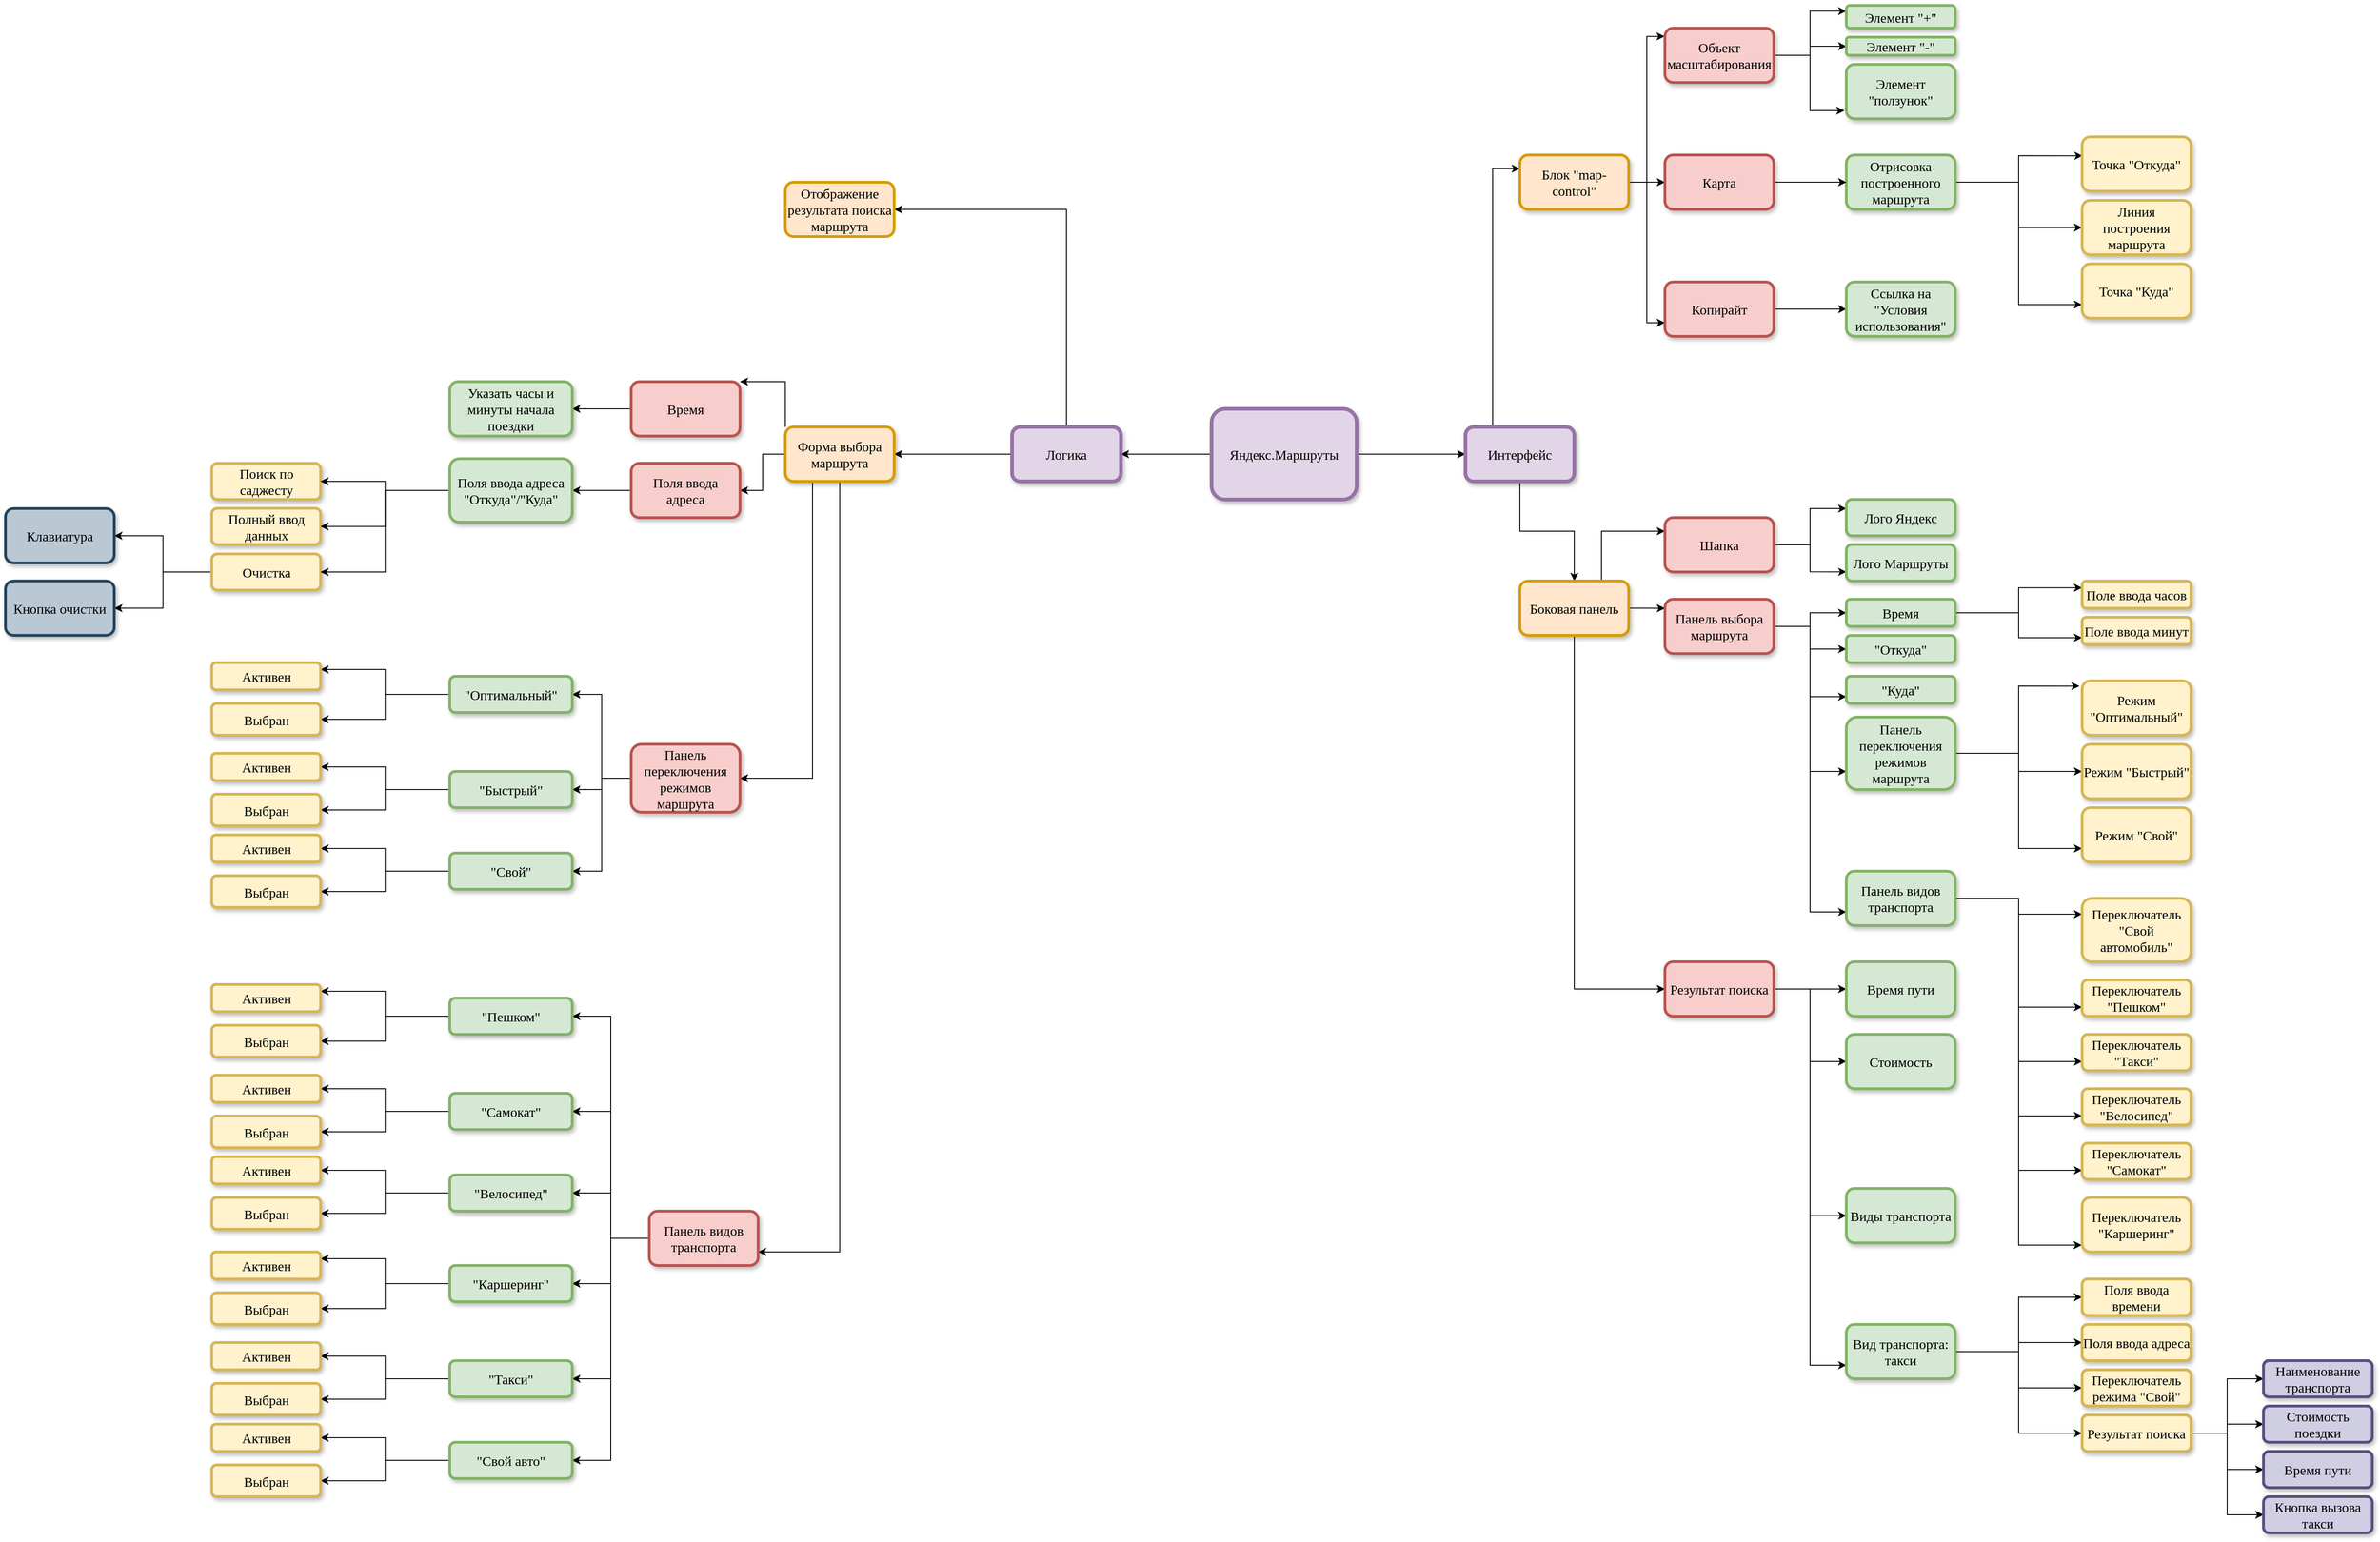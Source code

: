 <mxfile version="13.8.0" type="github">
  <diagram id="JYulxX1TRv3ShmWKhxzZ" name="Page-1">
    <mxGraphModel dx="2566" dy="2189" grid="1" gridSize="10" guides="1" tooltips="1" connect="1" arrows="1" fold="1" page="1" pageScale="1" pageWidth="850" pageHeight="1100" math="0" shadow="0">
      <root>
        <mxCell id="0" />
        <mxCell id="1" parent="0" />
        <mxCell id="xVS0SVnmhG7d80Ztr5bn-7" style="edgeStyle=orthogonalEdgeStyle;rounded=1;orthogonalLoop=1;jettySize=auto;html=1;exitX=0;exitY=0.5;exitDx=0;exitDy=0;shadow=0;fontSize=15;strokeWidth=1;fillColor=#e1d5e7;glass=0;sketch=0;fontFamily=Times New Roman;fontStyle=0" parent="1" source="xVS0SVnmhG7d80Ztr5bn-6" target="xVS0SVnmhG7d80Ztr5bn-10" edge="1">
          <mxGeometry relative="1" as="geometry">
            <mxPoint x="200" y="130" as="targetPoint" />
          </mxGeometry>
        </mxCell>
        <mxCell id="xVS0SVnmhG7d80Ztr5bn-8" style="edgeStyle=orthogonalEdgeStyle;rounded=1;orthogonalLoop=1;jettySize=auto;html=1;exitX=1;exitY=0.5;exitDx=0;exitDy=0;shadow=0;fontSize=15;strokeWidth=1;fillColor=#e1d5e7;glass=0;sketch=0;fontFamily=Times New Roman;fontStyle=0" parent="1" source="xVS0SVnmhG7d80Ztr5bn-6" target="xVS0SVnmhG7d80Ztr5bn-9" edge="1">
          <mxGeometry relative="1" as="geometry">
            <mxPoint x="700" y="130" as="targetPoint" />
          </mxGeometry>
        </mxCell>
        <mxCell id="xVS0SVnmhG7d80Ztr5bn-6" value="&lt;h3 style=&quot;font-size: 15px;&quot;&gt;&lt;font style=&quot;font-size: 15px;&quot;&gt;&lt;span style=&quot;font-size: 15px;&quot;&gt;&lt;span style=&quot;font-weight: normal; font-size: 15px;&quot;&gt;Яндекс.Маршруты&lt;/span&gt;&lt;/span&gt;&lt;/font&gt;&lt;/h3&gt;" style="rounded=1;whiteSpace=wrap;html=1; border-color=pink;fillColor=#e1d5e7;strokeColor=#9673a6;strokeWidth=4;perimeterSpacing=0;shadow=1;glass=0;sketch=0;fontFamily=Times New Roman;fontStyle=0;fontSize=15;" parent="1" vertex="1">
          <mxGeometry x="360" y="80" width="160" height="100" as="geometry" />
        </mxCell>
        <mxCell id="xVS0SVnmhG7d80Ztr5bn-15" style="edgeStyle=orthogonalEdgeStyle;rounded=0;orthogonalLoop=1;jettySize=auto;html=1;exitX=0.5;exitY=1;exitDx=0;exitDy=0;fontFamily=Times New Roman;fontSize=15;" parent="1" source="xVS0SVnmhG7d80Ztr5bn-9" target="xVS0SVnmhG7d80Ztr5bn-18" edge="1">
          <mxGeometry relative="1" as="geometry">
            <mxPoint x="860" y="130" as="targetPoint" />
          </mxGeometry>
        </mxCell>
        <mxCell id="xVS0SVnmhG7d80Ztr5bn-228" style="edgeStyle=orthogonalEdgeStyle;rounded=0;orthogonalLoop=1;jettySize=auto;html=1;exitX=0.25;exitY=0;exitDx=0;exitDy=0;entryX=0;entryY=0.25;entryDx=0;entryDy=0;shadow=0;strokeColor=#000000;strokeWidth=1;fontFamily=Times New Roman;fontSize=15;" parent="1" source="xVS0SVnmhG7d80Ztr5bn-9" target="xVS0SVnmhG7d80Ztr5bn-21" edge="1">
          <mxGeometry relative="1" as="geometry" />
        </mxCell>
        <mxCell id="xVS0SVnmhG7d80Ztr5bn-9" value="Интерфейс" style="rounded=1;whiteSpace=wrap;html=1;shadow=1;strokeColor=#9673a6;strokeWidth=4;fillColor=#e1d5e7;glass=0;sketch=0;fontFamily=Times New Roman;fontStyle=0;fontSize=15;" parent="1" vertex="1">
          <mxGeometry x="640" y="100" width="120" height="60" as="geometry" />
        </mxCell>
        <mxCell id="xVS0SVnmhG7d80Ztr5bn-259" style="edgeStyle=orthogonalEdgeStyle;rounded=0;orthogonalLoop=1;jettySize=auto;html=1;exitX=0;exitY=0.5;exitDx=0;exitDy=0;entryX=1;entryY=0.5;entryDx=0;entryDy=0;shadow=0;strokeColor=#000000;strokeWidth=1;fontFamily=Times New Roman;fontSize=15;" parent="1" source="xVS0SVnmhG7d80Ztr5bn-10" target="xVS0SVnmhG7d80Ztr5bn-153" edge="1">
          <mxGeometry relative="1" as="geometry" />
        </mxCell>
        <mxCell id="bmk-dNWUpbLd5K2vkY9k-59" style="edgeStyle=orthogonalEdgeStyle;rounded=0;orthogonalLoop=1;jettySize=auto;html=1;exitX=0.5;exitY=0;exitDx=0;exitDy=0;entryX=1;entryY=0.5;entryDx=0;entryDy=0;fontFamily=Times New Roman;fontSize=15;" edge="1" parent="1" source="xVS0SVnmhG7d80Ztr5bn-10" target="xVS0SVnmhG7d80Ztr5bn-262">
          <mxGeometry relative="1" as="geometry" />
        </mxCell>
        <mxCell id="xVS0SVnmhG7d80Ztr5bn-10" value="Логика" style="rounded=1;whiteSpace=wrap;html=1;shadow=1;strokeColor=#9673a6;strokeWidth=4;fillColor=#e1d5e7;glass=0;sketch=0;fontFamily=Times New Roman;fontStyle=0;fontSize=15;" parent="1" vertex="1">
          <mxGeometry x="140" y="100" width="120" height="60" as="geometry" />
        </mxCell>
        <mxCell id="xVS0SVnmhG7d80Ztr5bn-55" style="edgeStyle=orthogonalEdgeStyle;rounded=0;orthogonalLoop=1;jettySize=auto;html=1;exitX=0.75;exitY=0;exitDx=0;exitDy=0;entryX=0;entryY=0.25;entryDx=0;entryDy=0;fontFamily=Times New Roman;fontSize=15;" parent="1" source="xVS0SVnmhG7d80Ztr5bn-18" target="xVS0SVnmhG7d80Ztr5bn-19" edge="1">
          <mxGeometry relative="1" as="geometry" />
        </mxCell>
        <mxCell id="xVS0SVnmhG7d80Ztr5bn-223" style="edgeStyle=orthogonalEdgeStyle;rounded=0;orthogonalLoop=1;jettySize=auto;html=1;exitX=1;exitY=0.5;exitDx=0;exitDy=0;entryX=0;entryY=0.167;entryDx=0;entryDy=0;entryPerimeter=0;shadow=0;strokeColor=#000000;strokeWidth=1;fontFamily=Times New Roman;fontSize=15;" parent="1" source="xVS0SVnmhG7d80Ztr5bn-18" target="xVS0SVnmhG7d80Ztr5bn-28" edge="1">
          <mxGeometry relative="1" as="geometry" />
        </mxCell>
        <mxCell id="xVS0SVnmhG7d80Ztr5bn-225" style="edgeStyle=orthogonalEdgeStyle;rounded=0;orthogonalLoop=1;jettySize=auto;html=1;exitX=0.5;exitY=1;exitDx=0;exitDy=0;entryX=0;entryY=0.5;entryDx=0;entryDy=0;shadow=0;strokeColor=#000000;strokeWidth=1;fontFamily=Times New Roman;fontSize=15;" parent="1" source="xVS0SVnmhG7d80Ztr5bn-18" target="xVS0SVnmhG7d80Ztr5bn-224" edge="1">
          <mxGeometry relative="1" as="geometry" />
        </mxCell>
        <mxCell id="xVS0SVnmhG7d80Ztr5bn-18" value="Боковая панель" style="rounded=1;whiteSpace=wrap;html=1;fillColor=#ffe6cc;strokeColor=#d79b00;strokeWidth=3;shadow=1;fontFamily=Times New Roman;fontSize=15;" parent="1" vertex="1">
          <mxGeometry x="700" y="269.86" width="120" height="60" as="geometry" />
        </mxCell>
        <mxCell id="xVS0SVnmhG7d80Ztr5bn-239" style="edgeStyle=orthogonalEdgeStyle;rounded=0;orthogonalLoop=1;jettySize=auto;html=1;exitX=1;exitY=0.5;exitDx=0;exitDy=0;entryX=0;entryY=0.75;entryDx=0;entryDy=0;shadow=0;strokeColor=#000000;strokeWidth=1;fontFamily=Times New Roman;fontSize=15;" parent="1" source="xVS0SVnmhG7d80Ztr5bn-19" target="xVS0SVnmhG7d80Ztr5bn-238" edge="1">
          <mxGeometry relative="1" as="geometry" />
        </mxCell>
        <mxCell id="xVS0SVnmhG7d80Ztr5bn-240" style="edgeStyle=orthogonalEdgeStyle;rounded=0;orthogonalLoop=1;jettySize=auto;html=1;exitX=1;exitY=0.5;exitDx=0;exitDy=0;entryX=0;entryY=0.25;entryDx=0;entryDy=0;shadow=0;strokeColor=#000000;strokeWidth=1;fontFamily=Times New Roman;fontSize=15;" parent="1" source="xVS0SVnmhG7d80Ztr5bn-19" target="xVS0SVnmhG7d80Ztr5bn-23" edge="1">
          <mxGeometry relative="1" as="geometry" />
        </mxCell>
        <mxCell id="xVS0SVnmhG7d80Ztr5bn-19" value="Шапка" style="rounded=1;whiteSpace=wrap;html=1;fillColor=#f8cecc;strokeColor=#b85450;strokeWidth=3;shadow=1;fontFamily=Times New Roman;fontSize=15;" parent="1" vertex="1">
          <mxGeometry x="860" y="200" width="120" height="60" as="geometry" />
        </mxCell>
        <mxCell id="xVS0SVnmhG7d80Ztr5bn-229" style="edgeStyle=orthogonalEdgeStyle;rounded=0;orthogonalLoop=1;jettySize=auto;html=1;exitX=1;exitY=0.5;exitDx=0;exitDy=0;entryX=-0.003;entryY=0.153;entryDx=0;entryDy=0;entryPerimeter=0;shadow=0;strokeColor=#000000;strokeWidth=1;fontFamily=Times New Roman;fontSize=15;" parent="1" source="xVS0SVnmhG7d80Ztr5bn-21" target="xVS0SVnmhG7d80Ztr5bn-47" edge="1">
          <mxGeometry relative="1" as="geometry" />
        </mxCell>
        <mxCell id="xVS0SVnmhG7d80Ztr5bn-230" style="edgeStyle=orthogonalEdgeStyle;rounded=0;orthogonalLoop=1;jettySize=auto;html=1;exitX=1;exitY=0.5;exitDx=0;exitDy=0;entryX=0;entryY=0.5;entryDx=0;entryDy=0;shadow=0;strokeColor=#000000;strokeWidth=1;fontFamily=Times New Roman;fontSize=15;" parent="1" source="xVS0SVnmhG7d80Ztr5bn-21" target="xVS0SVnmhG7d80Ztr5bn-226" edge="1">
          <mxGeometry relative="1" as="geometry" />
        </mxCell>
        <mxCell id="xVS0SVnmhG7d80Ztr5bn-231" style="edgeStyle=orthogonalEdgeStyle;rounded=0;orthogonalLoop=1;jettySize=auto;html=1;exitX=1;exitY=0.5;exitDx=0;exitDy=0;entryX=0;entryY=0.75;entryDx=0;entryDy=0;shadow=0;strokeColor=#000000;strokeWidth=1;fontFamily=Times New Roman;fontSize=15;" parent="1" source="xVS0SVnmhG7d80Ztr5bn-21" target="xVS0SVnmhG7d80Ztr5bn-227" edge="1">
          <mxGeometry relative="1" as="geometry" />
        </mxCell>
        <mxCell id="xVS0SVnmhG7d80Ztr5bn-21" value="&lt;div style=&quot;font-size: 15px;&quot;&gt;Блок &quot;map-control&quot;&lt;br style=&quot;font-size: 15px;&quot;&gt;&lt;/div&gt;" style="rounded=1;whiteSpace=wrap;html=1;fillColor=#ffe6cc;strokeColor=#d79b00;strokeWidth=3;shadow=1;fontFamily=Times New Roman;fontSize=15;" parent="1" vertex="1">
          <mxGeometry x="700" y="-200" width="120" height="60" as="geometry" />
        </mxCell>
        <mxCell id="xVS0SVnmhG7d80Ztr5bn-23" value="Лого Яндекс" style="rounded=1;whiteSpace=wrap;html=1;fillColor=#d5e8d4;strokeColor=#82b366;strokeWidth=3;shadow=1;fontFamily=Times New Roman;fontSize=15;" parent="1" vertex="1">
          <mxGeometry x="1060" y="180" width="120" height="40" as="geometry" />
        </mxCell>
        <mxCell id="xVS0SVnmhG7d80Ztr5bn-212" style="edgeStyle=orthogonalEdgeStyle;rounded=0;orthogonalLoop=1;jettySize=auto;html=1;exitX=1;exitY=0.5;exitDx=0;exitDy=0;entryX=0;entryY=0.5;entryDx=0;entryDy=0;shadow=0;strokeColor=#000000;strokeWidth=1;fontFamily=Times New Roman;fontSize=15;" parent="1" source="xVS0SVnmhG7d80Ztr5bn-28" target="xVS0SVnmhG7d80Ztr5bn-36" edge="1">
          <mxGeometry relative="1" as="geometry" />
        </mxCell>
        <mxCell id="xVS0SVnmhG7d80Ztr5bn-213" style="edgeStyle=orthogonalEdgeStyle;rounded=0;orthogonalLoop=1;jettySize=auto;html=1;exitX=1;exitY=0.5;exitDx=0;exitDy=0;entryX=0;entryY=0.5;entryDx=0;entryDy=0;shadow=0;strokeColor=#000000;strokeWidth=1;fontFamily=Times New Roman;fontSize=15;" parent="1" source="xVS0SVnmhG7d80Ztr5bn-28" target="xVS0SVnmhG7d80Ztr5bn-38" edge="1">
          <mxGeometry relative="1" as="geometry" />
        </mxCell>
        <mxCell id="xVS0SVnmhG7d80Ztr5bn-214" style="edgeStyle=orthogonalEdgeStyle;rounded=0;orthogonalLoop=1;jettySize=auto;html=1;exitX=1;exitY=0.5;exitDx=0;exitDy=0;entryX=0;entryY=0.75;entryDx=0;entryDy=0;shadow=0;strokeColor=#000000;strokeWidth=1;fontFamily=Times New Roman;fontSize=15;" parent="1" source="xVS0SVnmhG7d80Ztr5bn-28" target="xVS0SVnmhG7d80Ztr5bn-211" edge="1">
          <mxGeometry relative="1" as="geometry" />
        </mxCell>
        <mxCell id="xVS0SVnmhG7d80Ztr5bn-215" style="edgeStyle=orthogonalEdgeStyle;rounded=0;orthogonalLoop=1;jettySize=auto;html=1;exitX=1;exitY=0.5;exitDx=0;exitDy=0;entryX=0;entryY=0.75;entryDx=0;entryDy=0;shadow=0;strokeColor=#000000;strokeWidth=1;fontFamily=Times New Roman;fontSize=15;" parent="1" source="xVS0SVnmhG7d80Ztr5bn-28" target="xVS0SVnmhG7d80Ztr5bn-31" edge="1">
          <mxGeometry relative="1" as="geometry" />
        </mxCell>
        <mxCell id="xVS0SVnmhG7d80Ztr5bn-216" style="edgeStyle=orthogonalEdgeStyle;rounded=0;orthogonalLoop=1;jettySize=auto;html=1;exitX=1;exitY=0.5;exitDx=0;exitDy=0;entryX=0;entryY=0.75;entryDx=0;entryDy=0;shadow=0;strokeColor=#000000;strokeWidth=1;fontFamily=Times New Roman;fontSize=15;" parent="1" source="xVS0SVnmhG7d80Ztr5bn-28" target="xVS0SVnmhG7d80Ztr5bn-33" edge="1">
          <mxGeometry relative="1" as="geometry" />
        </mxCell>
        <mxCell id="xVS0SVnmhG7d80Ztr5bn-28" value="Панель выбора маршрута" style="rounded=1;whiteSpace=wrap;html=1;fillColor=#f8cecc;strokeColor=#b85450;strokeWidth=3;shadow=1;fontFamily=Times New Roman;fontSize=15;" parent="1" vertex="1">
          <mxGeometry x="860" y="290" width="120" height="60" as="geometry" />
        </mxCell>
        <mxCell id="xVS0SVnmhG7d80Ztr5bn-217" style="edgeStyle=orthogonalEdgeStyle;rounded=0;orthogonalLoop=1;jettySize=auto;html=1;exitX=1;exitY=0.5;exitDx=0;exitDy=0;entryX=-0.024;entryY=0.097;entryDx=0;entryDy=0;entryPerimeter=0;shadow=0;strokeColor=#000000;strokeWidth=1;fontFamily=Times New Roman;fontSize=15;" parent="1" source="xVS0SVnmhG7d80Ztr5bn-31" target="xVS0SVnmhG7d80Ztr5bn-95" edge="1">
          <mxGeometry relative="1" as="geometry" />
        </mxCell>
        <mxCell id="xVS0SVnmhG7d80Ztr5bn-218" style="edgeStyle=orthogonalEdgeStyle;rounded=0;orthogonalLoop=1;jettySize=auto;html=1;exitX=1;exitY=0.5;exitDx=0;exitDy=0;entryX=0;entryY=0.5;entryDx=0;entryDy=0;shadow=0;strokeColor=#000000;strokeWidth=1;fontFamily=Times New Roman;fontSize=15;" parent="1" source="xVS0SVnmhG7d80Ztr5bn-31" target="xVS0SVnmhG7d80Ztr5bn-97" edge="1">
          <mxGeometry relative="1" as="geometry" />
        </mxCell>
        <mxCell id="xVS0SVnmhG7d80Ztr5bn-219" style="edgeStyle=orthogonalEdgeStyle;rounded=0;orthogonalLoop=1;jettySize=auto;html=1;exitX=1;exitY=0.5;exitDx=0;exitDy=0;entryX=0;entryY=0.75;entryDx=0;entryDy=0;shadow=0;strokeColor=#000000;strokeWidth=1;fontFamily=Times New Roman;fontSize=15;" parent="1" source="xVS0SVnmhG7d80Ztr5bn-31" target="xVS0SVnmhG7d80Ztr5bn-100" edge="1">
          <mxGeometry relative="1" as="geometry" />
        </mxCell>
        <mxCell id="xVS0SVnmhG7d80Ztr5bn-31" value="Панель переключения режимов маршрута" style="rounded=1;whiteSpace=wrap;html=1;fillColor=#d5e8d4;strokeColor=#82b366;strokeWidth=3;shadow=1;fontFamily=Times New Roman;fontSize=15;" parent="1" vertex="1">
          <mxGeometry x="1060" y="420" width="120" height="80" as="geometry" />
        </mxCell>
        <mxCell id="bmk-dNWUpbLd5K2vkY9k-3" style="edgeStyle=orthogonalEdgeStyle;rounded=0;orthogonalLoop=1;jettySize=auto;html=1;exitX=1;exitY=0.5;exitDx=0;exitDy=0;entryX=0;entryY=0.25;entryDx=0;entryDy=0;" edge="1" parent="1" source="xVS0SVnmhG7d80Ztr5bn-36" target="bmk-dNWUpbLd5K2vkY9k-1">
          <mxGeometry relative="1" as="geometry" />
        </mxCell>
        <mxCell id="bmk-dNWUpbLd5K2vkY9k-4" style="edgeStyle=orthogonalEdgeStyle;rounded=0;orthogonalLoop=1;jettySize=auto;html=1;exitX=1;exitY=0.5;exitDx=0;exitDy=0;entryX=0;entryY=0.75;entryDx=0;entryDy=0;" edge="1" parent="1" source="xVS0SVnmhG7d80Ztr5bn-36" target="bmk-dNWUpbLd5K2vkY9k-2">
          <mxGeometry relative="1" as="geometry" />
        </mxCell>
        <mxCell id="xVS0SVnmhG7d80Ztr5bn-36" value="Время" style="rounded=1;whiteSpace=wrap;html=1;fillColor=#d5e8d4;strokeColor=#82b366;strokeWidth=3;shadow=1;fontFamily=Times New Roman;fontSize=15;" parent="1" vertex="1">
          <mxGeometry x="1060" y="290" width="120" height="30" as="geometry" />
        </mxCell>
        <mxCell id="xVS0SVnmhG7d80Ztr5bn-38" value="&quot;Откуда&quot;" style="rounded=1;whiteSpace=wrap;html=1;fillColor=#d5e8d4;strokeColor=#82b366;strokeWidth=3;shadow=1;fontFamily=Times New Roman;fontSize=15;" parent="1" vertex="1">
          <mxGeometry x="1060" y="330" width="120" height="30" as="geometry" />
        </mxCell>
        <mxCell id="xVS0SVnmhG7d80Ztr5bn-233" style="edgeStyle=orthogonalEdgeStyle;rounded=0;orthogonalLoop=1;jettySize=auto;html=1;exitX=1;exitY=0.5;exitDx=0;exitDy=0;entryX=0.004;entryY=0.347;entryDx=0;entryDy=0;entryPerimeter=0;shadow=0;strokeColor=#000000;strokeWidth=1;fontFamily=Times New Roman;fontSize=15;" parent="1" source="xVS0SVnmhG7d80Ztr5bn-44" target="xVS0SVnmhG7d80Ztr5bn-74" edge="1">
          <mxGeometry relative="1" as="geometry" />
        </mxCell>
        <mxCell id="xVS0SVnmhG7d80Ztr5bn-234" style="edgeStyle=orthogonalEdgeStyle;rounded=0;orthogonalLoop=1;jettySize=auto;html=1;exitX=1;exitY=0.5;exitDx=0;exitDy=0;entryX=0;entryY=0.5;entryDx=0;entryDy=0;shadow=0;strokeColor=#000000;strokeWidth=1;fontFamily=Times New Roman;fontSize=15;" parent="1" source="xVS0SVnmhG7d80Ztr5bn-44" target="xVS0SVnmhG7d80Ztr5bn-75" edge="1">
          <mxGeometry relative="1" as="geometry" />
        </mxCell>
        <mxCell id="xVS0SVnmhG7d80Ztr5bn-235" style="edgeStyle=orthogonalEdgeStyle;rounded=0;orthogonalLoop=1;jettySize=auto;html=1;exitX=1;exitY=0.5;exitDx=0;exitDy=0;entryX=0;entryY=0.75;entryDx=0;entryDy=0;shadow=0;strokeColor=#000000;strokeWidth=1;fontFamily=Times New Roman;fontSize=15;" parent="1" source="xVS0SVnmhG7d80Ztr5bn-44" target="xVS0SVnmhG7d80Ztr5bn-90" edge="1">
          <mxGeometry relative="1" as="geometry" />
        </mxCell>
        <mxCell id="xVS0SVnmhG7d80Ztr5bn-44" value="Отрисовка построенного маршрута" style="rounded=1;whiteSpace=wrap;html=1;fillColor=#d5e8d4;strokeColor=#82b366;strokeWidth=3;shadow=1;fontFamily=Times New Roman;fontSize=15;" parent="1" vertex="1">
          <mxGeometry x="1060" y="-200" width="120" height="60" as="geometry" />
        </mxCell>
        <mxCell id="xVS0SVnmhG7d80Ztr5bn-248" style="edgeStyle=orthogonalEdgeStyle;rounded=0;orthogonalLoop=1;jettySize=auto;html=1;exitX=1;exitY=0.5;exitDx=0;exitDy=0;entryX=0;entryY=0.25;entryDx=0;entryDy=0;shadow=0;strokeColor=#000000;strokeWidth=1;fontFamily=Times New Roman;fontSize=15;" parent="1" source="xVS0SVnmhG7d80Ztr5bn-47" target="xVS0SVnmhG7d80Ztr5bn-49" edge="1">
          <mxGeometry relative="1" as="geometry" />
        </mxCell>
        <mxCell id="xVS0SVnmhG7d80Ztr5bn-249" style="edgeStyle=orthogonalEdgeStyle;rounded=0;orthogonalLoop=1;jettySize=auto;html=1;exitX=1;exitY=0.5;exitDx=0;exitDy=0;entryX=0;entryY=0.5;entryDx=0;entryDy=0;shadow=0;strokeColor=#000000;strokeWidth=1;fontFamily=Times New Roman;fontSize=15;" parent="1" source="xVS0SVnmhG7d80Ztr5bn-47" target="xVS0SVnmhG7d80Ztr5bn-51" edge="1">
          <mxGeometry relative="1" as="geometry" />
        </mxCell>
        <mxCell id="xVS0SVnmhG7d80Ztr5bn-250" style="edgeStyle=orthogonalEdgeStyle;rounded=0;orthogonalLoop=1;jettySize=auto;html=1;exitX=1;exitY=0.5;exitDx=0;exitDy=0;entryX=-0.017;entryY=0.85;entryDx=0;entryDy=0;entryPerimeter=0;shadow=0;strokeColor=#000000;strokeWidth=1;fontFamily=Times New Roman;fontSize=15;" parent="1" source="xVS0SVnmhG7d80Ztr5bn-47" target="xVS0SVnmhG7d80Ztr5bn-53" edge="1">
          <mxGeometry relative="1" as="geometry" />
        </mxCell>
        <mxCell id="xVS0SVnmhG7d80Ztr5bn-47" value="Объект масштабирования" style="rounded=1;whiteSpace=wrap;html=1;fillColor=#f8cecc;strokeColor=#b85450;strokeWidth=3;shadow=1;fontFamily=Times New Roman;fontSize=15;" parent="1" vertex="1">
          <mxGeometry x="860" y="-339.998" width="120" height="60" as="geometry" />
        </mxCell>
        <mxCell id="xVS0SVnmhG7d80Ztr5bn-49" value="Элемент &quot;+&quot;" style="rounded=1;whiteSpace=wrap;html=1;fillColor=#d5e8d4;strokeColor=#82b366;strokeWidth=3;shadow=1;fontFamily=Times New Roman;fontSize=15;" parent="1" vertex="1">
          <mxGeometry x="1060" y="-364.97" width="120" height="24.97" as="geometry" />
        </mxCell>
        <mxCell id="xVS0SVnmhG7d80Ztr5bn-51" value="Элемент &quot;-&quot;" style="rounded=1;whiteSpace=wrap;html=1;fillColor=#d5e8d4;strokeColor=#82b366;strokeWidth=3;shadow=1;fontFamily=Times New Roman;fontSize=15;" parent="1" vertex="1">
          <mxGeometry x="1060" y="-330" width="120" height="20" as="geometry" />
        </mxCell>
        <mxCell id="xVS0SVnmhG7d80Ztr5bn-53" value="Элемент &quot;ползунок&quot;" style="rounded=1;whiteSpace=wrap;html=1;fillColor=#d5e8d4;strokeColor=#82b366;strokeWidth=3;shadow=1;fontFamily=Times New Roman;fontSize=15;" parent="1" vertex="1">
          <mxGeometry x="1060" y="-300" width="120" height="60" as="geometry" />
        </mxCell>
        <mxCell id="xVS0SVnmhG7d80Ztr5bn-110" style="edgeStyle=orthogonalEdgeStyle;rounded=0;orthogonalLoop=1;jettySize=auto;html=1;exitX=1;exitY=0.5;exitDx=0;exitDy=0;entryX=0;entryY=0.25;entryDx=0;entryDy=0;fontFamily=Times New Roman;fontSize=15;" parent="1" source="xVS0SVnmhG7d80Ztr5bn-33" target="xVS0SVnmhG7d80Ztr5bn-103" edge="1">
          <mxGeometry relative="1" as="geometry" />
        </mxCell>
        <mxCell id="xVS0SVnmhG7d80Ztr5bn-111" style="edgeStyle=orthogonalEdgeStyle;rounded=0;orthogonalLoop=1;jettySize=auto;html=1;exitX=1;exitY=0.5;exitDx=0;exitDy=0;entryX=0;entryY=0.75;entryDx=0;entryDy=0;fontFamily=Times New Roman;fontSize=15;" parent="1" source="xVS0SVnmhG7d80Ztr5bn-33" target="xVS0SVnmhG7d80Ztr5bn-104" edge="1">
          <mxGeometry relative="1" as="geometry" />
        </mxCell>
        <mxCell id="xVS0SVnmhG7d80Ztr5bn-112" style="edgeStyle=orthogonalEdgeStyle;rounded=0;orthogonalLoop=1;jettySize=auto;html=1;exitX=1;exitY=0.5;exitDx=0;exitDy=0;entryX=0;entryY=0.75;entryDx=0;entryDy=0;fontFamily=Times New Roman;fontSize=15;" parent="1" source="xVS0SVnmhG7d80Ztr5bn-33" target="xVS0SVnmhG7d80Ztr5bn-105" edge="1">
          <mxGeometry relative="1" as="geometry" />
        </mxCell>
        <mxCell id="xVS0SVnmhG7d80Ztr5bn-113" style="edgeStyle=orthogonalEdgeStyle;rounded=0;orthogonalLoop=1;jettySize=auto;html=1;exitX=1;exitY=0.5;exitDx=0;exitDy=0;entryX=0;entryY=0.75;entryDx=0;entryDy=0;fontFamily=Times New Roman;fontSize=15;" parent="1" source="xVS0SVnmhG7d80Ztr5bn-33" target="xVS0SVnmhG7d80Ztr5bn-106" edge="1">
          <mxGeometry relative="1" as="geometry" />
        </mxCell>
        <mxCell id="xVS0SVnmhG7d80Ztr5bn-114" style="edgeStyle=orthogonalEdgeStyle;rounded=0;orthogonalLoop=1;jettySize=auto;html=1;exitX=1;exitY=0.5;exitDx=0;exitDy=0;entryX=0;entryY=0.75;entryDx=0;entryDy=0;fontFamily=Times New Roman;fontSize=15;" parent="1" source="xVS0SVnmhG7d80Ztr5bn-33" target="xVS0SVnmhG7d80Ztr5bn-107" edge="1">
          <mxGeometry relative="1" as="geometry" />
        </mxCell>
        <mxCell id="xVS0SVnmhG7d80Ztr5bn-115" style="edgeStyle=orthogonalEdgeStyle;rounded=0;orthogonalLoop=1;jettySize=auto;html=1;exitX=1;exitY=0.5;exitDx=0;exitDy=0;entryX=-0.003;entryY=0.875;entryDx=0;entryDy=0;entryPerimeter=0;fontFamily=Times New Roman;fontSize=15;" parent="1" source="xVS0SVnmhG7d80Ztr5bn-33" target="xVS0SVnmhG7d80Ztr5bn-109" edge="1">
          <mxGeometry relative="1" as="geometry" />
        </mxCell>
        <mxCell id="xVS0SVnmhG7d80Ztr5bn-33" value="Панель видов транспорта" style="rounded=1;whiteSpace=wrap;html=1;fillColor=#d5e8d4;strokeColor=#82b366;strokeWidth=3;shadow=1;fontFamily=Times New Roman;fontSize=15;" parent="1" vertex="1">
          <mxGeometry x="1060" y="590" width="120" height="60" as="geometry" />
        </mxCell>
        <mxCell id="xVS0SVnmhG7d80Ztr5bn-74" value="Точка &quot;Откуда&quot;" style="rounded=1;whiteSpace=wrap;html=1;shadow=1;glass=0;sketch=0;strokeWidth=3;fontFamily=Times New Roman;fontSize=15;fillColor=#fff2cc;strokeColor=#d6b656;" parent="1" vertex="1">
          <mxGeometry x="1320" y="-220" width="120" height="60" as="geometry" />
        </mxCell>
        <mxCell id="xVS0SVnmhG7d80Ztr5bn-75" value="Линия построения маршрута" style="rounded=1;whiteSpace=wrap;html=1;shadow=1;glass=0;sketch=0;strokeWidth=3;fontFamily=Times New Roman;fontSize=15;fillColor=#fff2cc;strokeColor=#d6b656;" parent="1" vertex="1">
          <mxGeometry x="1320" y="-150" width="120" height="60" as="geometry" />
        </mxCell>
        <mxCell id="xVS0SVnmhG7d80Ztr5bn-90" value="Точка &quot;Куда&quot;" style="rounded=1;whiteSpace=wrap;html=1;fillColor=#fff2cc;strokeColor=#d6b656;strokeWidth=3;shadow=1;fontFamily=Times New Roman;fontSize=15;" parent="1" vertex="1">
          <mxGeometry x="1320" y="-80" width="120" height="60" as="geometry" />
        </mxCell>
        <mxCell id="xVS0SVnmhG7d80Ztr5bn-95" value="Режим &quot;Оптимальный&quot;" style="rounded=1;whiteSpace=wrap;html=1;fillColor=#fff2cc;strokeColor=#d6b656;strokeWidth=3;shadow=1;fontFamily=Times New Roman;fontSize=15;" parent="1" vertex="1">
          <mxGeometry x="1320.0" y="380" width="120" height="60" as="geometry" />
        </mxCell>
        <mxCell id="xVS0SVnmhG7d80Ztr5bn-97" value="Режим &quot;Быстрый&quot;" style="rounded=1;whiteSpace=wrap;html=1;fillColor=#fff2cc;strokeColor=#d6b656;strokeWidth=3;shadow=1;fontFamily=Times New Roman;fontSize=15;" parent="1" vertex="1">
          <mxGeometry x="1320.0" y="450" width="120" height="60" as="geometry" />
        </mxCell>
        <mxCell id="xVS0SVnmhG7d80Ztr5bn-100" value="Режим &quot;Свой&quot;" style="rounded=1;whiteSpace=wrap;html=1;fillColor=#fff2cc;strokeColor=#d6b656;strokeWidth=3;shadow=1;fontFamily=Times New Roman;fontSize=15;" parent="1" vertex="1">
          <mxGeometry x="1320.0" y="520" width="120" height="60" as="geometry" />
        </mxCell>
        <mxCell id="xVS0SVnmhG7d80Ztr5bn-103" value="Переключатель &quot;Свой автомобиль&quot;" style="rounded=1;whiteSpace=wrap;html=1;shadow=1;glass=0;sketch=0;strokeWidth=3;fontFamily=Times New Roman;fontSize=15;fillColor=#fff2cc;strokeColor=#d6b656;" parent="1" vertex="1">
          <mxGeometry x="1320" y="620" width="120" height="70" as="geometry" />
        </mxCell>
        <mxCell id="xVS0SVnmhG7d80Ztr5bn-104" value="Переключатель &quot;Пешком&quot;" style="rounded=1;whiteSpace=wrap;html=1;shadow=1;glass=0;sketch=0;strokeWidth=3;fontFamily=Times New Roman;fontSize=15;fillColor=#fff2cc;strokeColor=#d6b656;" parent="1" vertex="1">
          <mxGeometry x="1320" y="710" width="120" height="40" as="geometry" />
        </mxCell>
        <mxCell id="xVS0SVnmhG7d80Ztr5bn-105" value="Переключатель &quot;Такси&quot;" style="rounded=1;whiteSpace=wrap;html=1;shadow=1;glass=0;sketch=0;strokeWidth=3;fontFamily=Times New Roman;fontSize=15;fillColor=#fff2cc;strokeColor=#d6b656;" parent="1" vertex="1">
          <mxGeometry x="1320" y="770" width="120" height="40" as="geometry" />
        </mxCell>
        <mxCell id="xVS0SVnmhG7d80Ztr5bn-106" value="Переключатель &quot;Велосипед&quot;" style="rounded=1;whiteSpace=wrap;html=1;shadow=1;glass=0;sketch=0;strokeWidth=3;fontFamily=Times New Roman;fontSize=15;fillColor=#fff2cc;strokeColor=#d6b656;" parent="1" vertex="1">
          <mxGeometry x="1320" y="830" width="120" height="40" as="geometry" />
        </mxCell>
        <mxCell id="xVS0SVnmhG7d80Ztr5bn-107" value="Переключатель &quot;Самокат&quot;" style="rounded=1;whiteSpace=wrap;html=1;shadow=1;glass=0;sketch=0;strokeWidth=3;fontFamily=Times New Roman;fontSize=15;fillColor=#fff2cc;strokeColor=#d6b656;" parent="1" vertex="1">
          <mxGeometry x="1320" y="890" width="120" height="40" as="geometry" />
        </mxCell>
        <mxCell id="xVS0SVnmhG7d80Ztr5bn-109" value="Переключатель &quot;Каршеринг&quot;" style="rounded=1;whiteSpace=wrap;html=1;shadow=1;glass=0;sketch=0;strokeWidth=3;fontFamily=Times New Roman;fontSize=15;fillColor=#fff2cc;strokeColor=#d6b656;" parent="1" vertex="1">
          <mxGeometry x="1320" y="950" width="120" height="60" as="geometry" />
        </mxCell>
        <mxCell id="xVS0SVnmhG7d80Ztr5bn-171" style="edgeStyle=orthogonalEdgeStyle;rounded=0;orthogonalLoop=1;jettySize=auto;html=1;exitX=0;exitY=0;exitDx=0;exitDy=0;entryX=1;entryY=0;entryDx=0;entryDy=0;shadow=0;strokeColor=#000000;strokeWidth=1;fontFamily=Times New Roman;fontSize=15;" parent="1" source="xVS0SVnmhG7d80Ztr5bn-153" target="xVS0SVnmhG7d80Ztr5bn-158" edge="1">
          <mxGeometry relative="1" as="geometry">
            <Array as="points">
              <mxPoint x="-110" y="50" />
            </Array>
          </mxGeometry>
        </mxCell>
        <mxCell id="xVS0SVnmhG7d80Ztr5bn-173" style="edgeStyle=orthogonalEdgeStyle;rounded=0;orthogonalLoop=1;jettySize=auto;html=1;exitX=0.25;exitY=1;exitDx=0;exitDy=0;entryX=1;entryY=0.5;entryDx=0;entryDy=0;shadow=0;strokeColor=#000000;strokeWidth=1;fontFamily=Times New Roman;fontSize=15;" parent="1" source="xVS0SVnmhG7d80Ztr5bn-153" target="xVS0SVnmhG7d80Ztr5bn-160" edge="1">
          <mxGeometry relative="1" as="geometry" />
        </mxCell>
        <mxCell id="xVS0SVnmhG7d80Ztr5bn-174" style="edgeStyle=orthogonalEdgeStyle;rounded=0;orthogonalLoop=1;jettySize=auto;html=1;exitX=0.5;exitY=1;exitDx=0;exitDy=0;entryX=1;entryY=0.75;entryDx=0;entryDy=0;shadow=0;strokeColor=#000000;strokeWidth=1;fontFamily=Times New Roman;fontSize=15;" parent="1" source="xVS0SVnmhG7d80Ztr5bn-153" target="xVS0SVnmhG7d80Ztr5bn-163" edge="1">
          <mxGeometry relative="1" as="geometry" />
        </mxCell>
        <mxCell id="xVS0SVnmhG7d80Ztr5bn-261" style="edgeStyle=orthogonalEdgeStyle;rounded=0;orthogonalLoop=1;jettySize=auto;html=1;exitX=0;exitY=0.5;exitDx=0;exitDy=0;entryX=1;entryY=0.5;entryDx=0;entryDy=0;shadow=0;strokeColor=#000000;strokeWidth=1;fontFamily=Times New Roman;fontSize=15;" parent="1" source="xVS0SVnmhG7d80Ztr5bn-153" target="xVS0SVnmhG7d80Ztr5bn-195" edge="1">
          <mxGeometry relative="1" as="geometry" />
        </mxCell>
        <mxCell id="xVS0SVnmhG7d80Ztr5bn-153" value="Форма выбора маршрута" style="rounded=1;whiteSpace=wrap;html=1;fillColor=#ffe6cc;strokeColor=#d79b00;strokeWidth=3;shadow=1;fontSize=15;fontFamily=Times New Roman;" parent="1" vertex="1">
          <mxGeometry x="-110" y="100" width="120" height="60" as="geometry" />
        </mxCell>
        <mxCell id="xVS0SVnmhG7d80Ztr5bn-192" style="edgeStyle=orthogonalEdgeStyle;rounded=0;orthogonalLoop=1;jettySize=auto;html=1;exitX=0;exitY=0.5;exitDx=0;exitDy=0;entryX=1;entryY=0.5;entryDx=0;entryDy=0;shadow=0;strokeColor=#000000;strokeWidth=1;fontFamily=Times New Roman;fontSize=15;" parent="1" source="xVS0SVnmhG7d80Ztr5bn-154" edge="1">
          <mxGeometry relative="1" as="geometry">
            <mxPoint x="-160.0" y="-5" as="targetPoint" />
          </mxGeometry>
        </mxCell>
        <mxCell id="xVS0SVnmhG7d80Ztr5bn-194" style="edgeStyle=orthogonalEdgeStyle;rounded=0;orthogonalLoop=1;jettySize=auto;html=1;exitX=0;exitY=0.5;exitDx=0;exitDy=0;entryX=1;entryY=0.5;entryDx=0;entryDy=0;shadow=0;strokeColor=#000000;strokeWidth=1;fontFamily=Times New Roman;fontSize=15;" parent="1" source="xVS0SVnmhG7d80Ztr5bn-158" target="xVS0SVnmhG7d80Ztr5bn-193" edge="1">
          <mxGeometry relative="1" as="geometry" />
        </mxCell>
        <mxCell id="xVS0SVnmhG7d80Ztr5bn-158" value="Время" style="rounded=1;whiteSpace=wrap;html=1;fillColor=#f8cecc;strokeColor=#b85450;strokeWidth=3;shadow=1;fontFamily=Times New Roman;fontSize=15;" parent="1" vertex="1">
          <mxGeometry x="-280" y="50" width="120" height="60" as="geometry" />
        </mxCell>
        <mxCell id="bmk-dNWUpbLd5K2vkY9k-63" style="edgeStyle=orthogonalEdgeStyle;rounded=0;orthogonalLoop=1;jettySize=auto;html=1;exitX=0;exitY=0.5;exitDx=0;exitDy=0;entryX=1;entryY=0.5;entryDx=0;entryDy=0;fontFamily=Times New Roman;fontSize=15;" edge="1" parent="1" source="xVS0SVnmhG7d80Ztr5bn-160" target="bmk-dNWUpbLd5K2vkY9k-60">
          <mxGeometry relative="1" as="geometry" />
        </mxCell>
        <mxCell id="bmk-dNWUpbLd5K2vkY9k-64" style="edgeStyle=orthogonalEdgeStyle;rounded=0;orthogonalLoop=1;jettySize=auto;html=1;exitX=0;exitY=0.5;exitDx=0;exitDy=0;entryX=1;entryY=0.5;entryDx=0;entryDy=0;fontFamily=Times New Roman;fontSize=15;" edge="1" parent="1" source="xVS0SVnmhG7d80Ztr5bn-160" target="bmk-dNWUpbLd5K2vkY9k-61">
          <mxGeometry relative="1" as="geometry" />
        </mxCell>
        <mxCell id="bmk-dNWUpbLd5K2vkY9k-65" style="edgeStyle=orthogonalEdgeStyle;rounded=0;orthogonalLoop=1;jettySize=auto;html=1;exitX=0;exitY=0.5;exitDx=0;exitDy=0;entryX=1;entryY=0.5;entryDx=0;entryDy=0;fontFamily=Times New Roman;fontSize=15;" edge="1" parent="1" source="xVS0SVnmhG7d80Ztr5bn-160" target="bmk-dNWUpbLd5K2vkY9k-62">
          <mxGeometry relative="1" as="geometry" />
        </mxCell>
        <mxCell id="xVS0SVnmhG7d80Ztr5bn-160" value="Панель переключения режимов маршрута" style="rounded=1;whiteSpace=wrap;html=1;fillColor=#f8cecc;strokeColor=#b85450;strokeWidth=3;shadow=1;fontFamily=Times New Roman;fontSize=15;" parent="1" vertex="1">
          <mxGeometry x="-280" y="450" width="120" height="75" as="geometry" />
        </mxCell>
        <mxCell id="bmk-dNWUpbLd5K2vkY9k-95" style="edgeStyle=orthogonalEdgeStyle;rounded=0;orthogonalLoop=1;jettySize=auto;html=1;exitX=0;exitY=0.5;exitDx=0;exitDy=0;entryX=1;entryY=0.5;entryDx=0;entryDy=0;fontFamily=Times New Roman;fontSize=15;" edge="1" parent="1" source="xVS0SVnmhG7d80Ztr5bn-163" target="bmk-dNWUpbLd5K2vkY9k-82">
          <mxGeometry relative="1" as="geometry" />
        </mxCell>
        <mxCell id="bmk-dNWUpbLd5K2vkY9k-96" style="edgeStyle=orthogonalEdgeStyle;rounded=0;orthogonalLoop=1;jettySize=auto;html=1;exitX=0;exitY=0.5;exitDx=0;exitDy=0;entryX=1;entryY=0.5;entryDx=0;entryDy=0;fontFamily=Times New Roman;fontSize=15;" edge="1" parent="1" source="xVS0SVnmhG7d80Ztr5bn-163" target="bmk-dNWUpbLd5K2vkY9k-85">
          <mxGeometry relative="1" as="geometry" />
        </mxCell>
        <mxCell id="bmk-dNWUpbLd5K2vkY9k-97" style="edgeStyle=orthogonalEdgeStyle;rounded=0;orthogonalLoop=1;jettySize=auto;html=1;exitX=0;exitY=0.5;exitDx=0;exitDy=0;entryX=1;entryY=0.5;entryDx=0;entryDy=0;fontFamily=Times New Roman;fontSize=15;" edge="1" parent="1" source="xVS0SVnmhG7d80Ztr5bn-163" target="bmk-dNWUpbLd5K2vkY9k-88">
          <mxGeometry relative="1" as="geometry" />
        </mxCell>
        <mxCell id="bmk-dNWUpbLd5K2vkY9k-113" style="edgeStyle=orthogonalEdgeStyle;rounded=0;orthogonalLoop=1;jettySize=auto;html=1;exitX=0;exitY=0.5;exitDx=0;exitDy=0;entryX=1;entryY=0.5;entryDx=0;entryDy=0;fontFamily=Times New Roman;fontSize=15;" edge="1" parent="1" source="xVS0SVnmhG7d80Ztr5bn-163" target="bmk-dNWUpbLd5K2vkY9k-100">
          <mxGeometry relative="1" as="geometry" />
        </mxCell>
        <mxCell id="bmk-dNWUpbLd5K2vkY9k-114" style="edgeStyle=orthogonalEdgeStyle;rounded=0;orthogonalLoop=1;jettySize=auto;html=1;exitX=0;exitY=0.5;exitDx=0;exitDy=0;entryX=1;entryY=0.5;entryDx=0;entryDy=0;fontFamily=Times New Roman;fontSize=15;" edge="1" parent="1" source="xVS0SVnmhG7d80Ztr5bn-163" target="bmk-dNWUpbLd5K2vkY9k-103">
          <mxGeometry relative="1" as="geometry" />
        </mxCell>
        <mxCell id="bmk-dNWUpbLd5K2vkY9k-115" style="edgeStyle=orthogonalEdgeStyle;rounded=0;orthogonalLoop=1;jettySize=auto;html=1;exitX=0;exitY=0.5;exitDx=0;exitDy=0;entryX=1;entryY=0.5;entryDx=0;entryDy=0;fontFamily=Times New Roman;fontSize=15;" edge="1" parent="1" source="xVS0SVnmhG7d80Ztr5bn-163" target="bmk-dNWUpbLd5K2vkY9k-106">
          <mxGeometry relative="1" as="geometry" />
        </mxCell>
        <mxCell id="xVS0SVnmhG7d80Ztr5bn-163" value="Панель видов транспорта" style="rounded=1;whiteSpace=wrap;html=1;fillColor=#f8cecc;strokeColor=#b85450;strokeWidth=3;shadow=1;fontFamily=Times New Roman;fontSize=15;" parent="1" vertex="1">
          <mxGeometry x="-260" y="965" width="120" height="60" as="geometry" />
        </mxCell>
        <mxCell id="xVS0SVnmhG7d80Ztr5bn-193" value="Указать часы и минуты начала поездки" style="rounded=1;whiteSpace=wrap;html=1;shadow=1;glass=0;sketch=0;strokeWidth=3;fontFamily=Times New Roman;fontSize=15;fillColor=#d5e8d4;strokeColor=#82b366;fontStyle=0" parent="1" vertex="1">
          <mxGeometry x="-480" y="50" width="135" height="60" as="geometry" />
        </mxCell>
        <mxCell id="bmk-dNWUpbLd5K2vkY9k-55" style="edgeStyle=orthogonalEdgeStyle;rounded=0;orthogonalLoop=1;jettySize=auto;html=1;exitX=0;exitY=0.5;exitDx=0;exitDy=0;entryX=1;entryY=0.5;entryDx=0;entryDy=0;fontFamily=Times New Roman;fontSize=15;" edge="1" parent="1" source="xVS0SVnmhG7d80Ztr5bn-195" target="bmk-dNWUpbLd5K2vkY9k-54">
          <mxGeometry relative="1" as="geometry" />
        </mxCell>
        <mxCell id="xVS0SVnmhG7d80Ztr5bn-195" value="&lt;div style=&quot;font-size: 15px&quot;&gt;Поля ввода&lt;/div&gt;&lt;div style=&quot;font-size: 15px&quot;&gt; адреса&lt;/div&gt;" style="rounded=1;whiteSpace=wrap;html=1;shadow=1;glass=0;sketch=0;strokeWidth=3;fontFamily=Times New Roman;fontSize=15;fillColor=#f8cecc;strokeColor=#b85450;" parent="1" vertex="1">
          <mxGeometry x="-280" y="140" width="120" height="60" as="geometry" />
        </mxCell>
        <mxCell id="xVS0SVnmhG7d80Ztr5bn-201" style="edgeStyle=orthogonalEdgeStyle;rounded=0;orthogonalLoop=1;jettySize=auto;html=1;exitX=0;exitY=0.5;exitDx=0;exitDy=0;entryX=1;entryY=0.5;entryDx=0;entryDy=0;shadow=0;strokeColor=#000000;strokeWidth=1;fontFamily=Times New Roman;fontSize=15;" parent="1" source="xVS0SVnmhG7d80Ztr5bn-196" target="xVS0SVnmhG7d80Ztr5bn-199" edge="1">
          <mxGeometry relative="1" as="geometry" />
        </mxCell>
        <mxCell id="xVS0SVnmhG7d80Ztr5bn-202" style="edgeStyle=orthogonalEdgeStyle;rounded=0;orthogonalLoop=1;jettySize=auto;html=1;exitX=0;exitY=0.5;exitDx=0;exitDy=0;entryX=1;entryY=0.5;entryDx=0;entryDy=0;shadow=0;strokeColor=#000000;strokeWidth=1;fontFamily=Times New Roman;fontSize=15;" parent="1" source="xVS0SVnmhG7d80Ztr5bn-196" target="xVS0SVnmhG7d80Ztr5bn-200" edge="1">
          <mxGeometry relative="1" as="geometry" />
        </mxCell>
        <mxCell id="xVS0SVnmhG7d80Ztr5bn-196" value="Очистка" style="rounded=1;whiteSpace=wrap;html=1;shadow=1;glass=0;sketch=0;strokeWidth=3;fontFamily=Times New Roman;fontSize=15;fillColor=#fff2cc;strokeColor=#d6b656;fontStyle=0" parent="1" vertex="1">
          <mxGeometry x="-742.5" y="240" width="120" height="40" as="geometry" />
        </mxCell>
        <mxCell id="xVS0SVnmhG7d80Ztr5bn-199" value="Клавиатура" style="rounded=1;whiteSpace=wrap;html=1;shadow=1;glass=0;sketch=0;strokeWidth=3;fontFamily=Times New Roman;fontSize=15;fillColor=#bac8d3;strokeColor=#23445d;" parent="1" vertex="1">
          <mxGeometry x="-970" y="190" width="120" height="60" as="geometry" />
        </mxCell>
        <mxCell id="xVS0SVnmhG7d80Ztr5bn-200" value="Кнопка очистки" style="rounded=1;whiteSpace=wrap;html=1;shadow=1;glass=0;sketch=0;strokeWidth=3;fontFamily=Times New Roman;fontSize=15;fillColor=#bac8d3;strokeColor=#23445d;" parent="1" vertex="1">
          <mxGeometry x="-970" y="269.86" width="120" height="60" as="geometry" />
        </mxCell>
        <mxCell id="xVS0SVnmhG7d80Ztr5bn-203" value="Поиск по саджесту" style="rounded=1;whiteSpace=wrap;html=1;shadow=1;glass=0;sketch=0;strokeWidth=3;fontFamily=Times New Roman;fontSize=15;fillColor=#fff2cc;strokeColor=#d6b656;fontStyle=0" parent="1" vertex="1">
          <mxGeometry x="-742.5" y="140" width="120" height="40" as="geometry" />
        </mxCell>
        <mxCell id="xVS0SVnmhG7d80Ztr5bn-204" value="Полный ввод данных" style="rounded=1;whiteSpace=wrap;html=1;shadow=1;glass=0;sketch=0;strokeWidth=3;fontFamily=Times New Roman;fontSize=15;fillColor=#fff2cc;strokeColor=#d6b656;fontStyle=0" parent="1" vertex="1">
          <mxGeometry x="-742.5" y="189.72" width="120" height="40" as="geometry" />
        </mxCell>
        <mxCell id="xVS0SVnmhG7d80Ztr5bn-211" value="&quot;Куда&quot;" style="rounded=1;whiteSpace=wrap;html=1;shadow=1;glass=0;sketch=0;strokeWidth=3;fontFamily=Times New Roman;fontSize=15;fillColor=#d5e8d4;strokeColor=#82b366;" parent="1" vertex="1">
          <mxGeometry x="1060" y="375" width="120" height="30" as="geometry" />
        </mxCell>
        <mxCell id="xVS0SVnmhG7d80Ztr5bn-243" style="edgeStyle=orthogonalEdgeStyle;rounded=0;orthogonalLoop=1;jettySize=auto;html=1;exitX=1;exitY=0.5;exitDx=0;exitDy=0;entryX=0;entryY=0.5;entryDx=0;entryDy=0;shadow=0;strokeColor=#000000;strokeWidth=1;fontFamily=Times New Roman;fontSize=15;" parent="1" source="xVS0SVnmhG7d80Ztr5bn-224" target="xVS0SVnmhG7d80Ztr5bn-241" edge="1">
          <mxGeometry relative="1" as="geometry" />
        </mxCell>
        <mxCell id="xVS0SVnmhG7d80Ztr5bn-244" style="edgeStyle=orthogonalEdgeStyle;rounded=0;orthogonalLoop=1;jettySize=auto;html=1;exitX=1;exitY=0.5;exitDx=0;exitDy=0;entryX=0;entryY=0.5;entryDx=0;entryDy=0;shadow=0;strokeColor=#000000;strokeWidth=1;fontFamily=Times New Roman;fontSize=15;" parent="1" source="xVS0SVnmhG7d80Ztr5bn-224" target="xVS0SVnmhG7d80Ztr5bn-242" edge="1">
          <mxGeometry relative="1" as="geometry" />
        </mxCell>
        <mxCell id="xVS0SVnmhG7d80Ztr5bn-247" style="edgeStyle=orthogonalEdgeStyle;rounded=0;orthogonalLoop=1;jettySize=auto;html=1;exitX=1;exitY=0.5;exitDx=0;exitDy=0;entryX=0;entryY=0.75;entryDx=0;entryDy=0;shadow=0;strokeColor=#000000;strokeWidth=1;fontFamily=Times New Roman;fontSize=15;" parent="1" source="xVS0SVnmhG7d80Ztr5bn-224" target="xVS0SVnmhG7d80Ztr5bn-245" edge="1">
          <mxGeometry relative="1" as="geometry" />
        </mxCell>
        <mxCell id="bmk-dNWUpbLd5K2vkY9k-11" style="edgeStyle=orthogonalEdgeStyle;rounded=0;orthogonalLoop=1;jettySize=auto;html=1;exitX=1;exitY=0.5;exitDx=0;exitDy=0;entryX=0;entryY=0.5;entryDx=0;entryDy=0;" edge="1" parent="1" source="xVS0SVnmhG7d80Ztr5bn-224" target="bmk-dNWUpbLd5K2vkY9k-10">
          <mxGeometry relative="1" as="geometry" />
        </mxCell>
        <mxCell id="xVS0SVnmhG7d80Ztr5bn-224" value="Результат поиска" style="rounded=1;whiteSpace=wrap;html=1;shadow=1;glass=0;sketch=0;strokeWidth=3;fontFamily=Times New Roman;fontSize=15;fillColor=#f8cecc;strokeColor=#b85450;" parent="1" vertex="1">
          <mxGeometry x="860" y="690" width="120" height="60" as="geometry" />
        </mxCell>
        <mxCell id="xVS0SVnmhG7d80Ztr5bn-232" style="edgeStyle=orthogonalEdgeStyle;rounded=0;orthogonalLoop=1;jettySize=auto;html=1;exitX=1;exitY=0.5;exitDx=0;exitDy=0;entryX=0;entryY=0.5;entryDx=0;entryDy=0;shadow=0;strokeColor=#000000;strokeWidth=1;fontFamily=Times New Roman;fontSize=15;" parent="1" source="xVS0SVnmhG7d80Ztr5bn-226" target="xVS0SVnmhG7d80Ztr5bn-44" edge="1">
          <mxGeometry relative="1" as="geometry" />
        </mxCell>
        <mxCell id="xVS0SVnmhG7d80Ztr5bn-226" value="Карта" style="rounded=1;whiteSpace=wrap;html=1;shadow=1;glass=0;sketch=0;strokeWidth=3;fontFamily=Times New Roman;fontSize=15;fillColor=#f8cecc;strokeColor=#b85450;" parent="1" vertex="1">
          <mxGeometry x="860" y="-200" width="120" height="60" as="geometry" />
        </mxCell>
        <mxCell id="xVS0SVnmhG7d80Ztr5bn-237" style="edgeStyle=orthogonalEdgeStyle;rounded=0;orthogonalLoop=1;jettySize=auto;html=1;exitX=1;exitY=0.5;exitDx=0;exitDy=0;entryX=0;entryY=0.5;entryDx=0;entryDy=0;shadow=0;strokeColor=#000000;strokeWidth=1;fontFamily=Times New Roman;fontSize=15;" parent="1" source="xVS0SVnmhG7d80Ztr5bn-227" target="xVS0SVnmhG7d80Ztr5bn-236" edge="1">
          <mxGeometry relative="1" as="geometry" />
        </mxCell>
        <mxCell id="xVS0SVnmhG7d80Ztr5bn-227" value="Копирайт" style="rounded=1;whiteSpace=wrap;html=1;shadow=1;glass=0;sketch=0;strokeWidth=3;fontFamily=Times New Roman;fontSize=15;fillColor=#f8cecc;strokeColor=#b85450;" parent="1" vertex="1">
          <mxGeometry x="860" y="-60" width="120" height="60" as="geometry" />
        </mxCell>
        <mxCell id="xVS0SVnmhG7d80Ztr5bn-236" value="Ссылка на &quot;Условия использования&quot;" style="rounded=1;whiteSpace=wrap;html=1;shadow=1;glass=0;sketch=0;strokeWidth=3;fontFamily=Times New Roman;fontSize=15;fillColor=#d5e8d4;strokeColor=#82b366;" parent="1" vertex="1">
          <mxGeometry x="1060" y="-60" width="120" height="60" as="geometry" />
        </mxCell>
        <mxCell id="xVS0SVnmhG7d80Ztr5bn-238" value="Лого Маршруты" style="rounded=1;whiteSpace=wrap;html=1;shadow=1;glass=0;sketch=0;strokeWidth=3;fontFamily=Times New Roman;fontSize=15;fillColor=#d5e8d4;strokeColor=#82b366;" parent="1" vertex="1">
          <mxGeometry x="1060" y="229.72" width="120" height="40.14" as="geometry" />
        </mxCell>
        <mxCell id="xVS0SVnmhG7d80Ztr5bn-241" value="Время пути" style="rounded=1;whiteSpace=wrap;html=1;shadow=1;glass=0;sketch=0;strokeWidth=3;fontFamily=Times New Roman;fontSize=15;fillColor=#d5e8d4;strokeColor=#82b366;" parent="1" vertex="1">
          <mxGeometry x="1060" y="690" width="120" height="60" as="geometry" />
        </mxCell>
        <mxCell id="xVS0SVnmhG7d80Ztr5bn-242" value="Стоимость" style="rounded=1;whiteSpace=wrap;html=1;shadow=1;glass=0;sketch=0;strokeWidth=3;fontFamily=Times New Roman;fontSize=15;fillColor=#d5e8d4;strokeColor=#82b366;" parent="1" vertex="1">
          <mxGeometry x="1060" y="770" width="120" height="60" as="geometry" />
        </mxCell>
        <mxCell id="bmk-dNWUpbLd5K2vkY9k-6" style="edgeStyle=orthogonalEdgeStyle;rounded=0;orthogonalLoop=1;jettySize=auto;html=1;exitX=1;exitY=0.5;exitDx=0;exitDy=0;entryX=0;entryY=0.5;entryDx=0;entryDy=0;" edge="1" parent="1" source="xVS0SVnmhG7d80Ztr5bn-245" target="bmk-dNWUpbLd5K2vkY9k-5">
          <mxGeometry relative="1" as="geometry" />
        </mxCell>
        <mxCell id="bmk-dNWUpbLd5K2vkY9k-12" style="edgeStyle=orthogonalEdgeStyle;rounded=0;orthogonalLoop=1;jettySize=auto;html=1;exitX=1;exitY=0.5;exitDx=0;exitDy=0;entryX=0;entryY=0.5;entryDx=0;entryDy=0;" edge="1" parent="1" source="xVS0SVnmhG7d80Ztr5bn-245" target="bmk-dNWUpbLd5K2vkY9k-7">
          <mxGeometry relative="1" as="geometry" />
        </mxCell>
        <mxCell id="bmk-dNWUpbLd5K2vkY9k-13" style="edgeStyle=orthogonalEdgeStyle;rounded=0;orthogonalLoop=1;jettySize=auto;html=1;exitX=1;exitY=0.5;exitDx=0;exitDy=0;entryX=0;entryY=0.5;entryDx=0;entryDy=0;" edge="1" parent="1" source="xVS0SVnmhG7d80Ztr5bn-245" target="bmk-dNWUpbLd5K2vkY9k-8">
          <mxGeometry relative="1" as="geometry" />
        </mxCell>
        <mxCell id="bmk-dNWUpbLd5K2vkY9k-14" style="edgeStyle=orthogonalEdgeStyle;rounded=0;orthogonalLoop=1;jettySize=auto;html=1;exitX=1;exitY=0.5;exitDx=0;exitDy=0;entryX=0;entryY=0.5;entryDx=0;entryDy=0;" edge="1" parent="1" source="xVS0SVnmhG7d80Ztr5bn-245" target="bmk-dNWUpbLd5K2vkY9k-9">
          <mxGeometry relative="1" as="geometry" />
        </mxCell>
        <mxCell id="xVS0SVnmhG7d80Ztr5bn-245" value="Вид транспорта: такси" style="rounded=1;whiteSpace=wrap;html=1;shadow=1;glass=0;sketch=0;strokeWidth=3;fontFamily=Times New Roman;fontSize=15;fillColor=#d5e8d4;strokeColor=#82b366;" parent="1" vertex="1">
          <mxGeometry x="1060" y="1090" width="120" height="60" as="geometry" />
        </mxCell>
        <mxCell id="xVS0SVnmhG7d80Ztr5bn-262" value="Отображение результата поиска маршрута" style="rounded=1;whiteSpace=wrap;html=1;sketch=0;strokeColor=#d79b00;fillColor=#ffe6cc;strokeWidth=3;fontSize=15;fontFamily=Times New Roman;" parent="1" vertex="1">
          <mxGeometry x="-110" y="-170" width="120" height="60" as="geometry" />
        </mxCell>
        <mxCell id="bmk-dNWUpbLd5K2vkY9k-1" value="Поле ввода часов" style="rounded=1;whiteSpace=wrap;html=1;fillColor=#fff2cc;strokeColor=#d6b656;strokeWidth=3;shadow=1;fontFamily=Times New Roman;fontSize=15;" vertex="1" parent="1">
          <mxGeometry x="1320" y="269.86" width="120" height="30.14" as="geometry" />
        </mxCell>
        <mxCell id="bmk-dNWUpbLd5K2vkY9k-2" value="Поле ввода минут" style="rounded=1;whiteSpace=wrap;html=1;fillColor=#fff2cc;strokeColor=#d6b656;strokeWidth=3;shadow=1;fontFamily=Times New Roman;fontSize=15;" vertex="1" parent="1">
          <mxGeometry x="1320" y="309.86" width="120" height="30.14" as="geometry" />
        </mxCell>
        <mxCell id="bmk-dNWUpbLd5K2vkY9k-5" value="Поля ввода времени" style="rounded=1;whiteSpace=wrap;html=1;strokeWidth=3;fillColor=#fff2cc;strokeColor=#d6b656;" vertex="1" parent="1">
          <mxGeometry x="1320" y="1040" width="120" height="40" as="geometry" />
        </mxCell>
        <mxCell id="bmk-dNWUpbLd5K2vkY9k-7" value="Поля ввода адреса" style="rounded=1;whiteSpace=wrap;html=1;strokeWidth=3;fillColor=#fff2cc;strokeColor=#d6b656;" vertex="1" parent="1">
          <mxGeometry x="1320" y="1090" width="120" height="40" as="geometry" />
        </mxCell>
        <mxCell id="bmk-dNWUpbLd5K2vkY9k-8" value="Переключатель режима &quot;Свой&quot;" style="rounded=1;whiteSpace=wrap;html=1;strokeWidth=3;fillColor=#fff2cc;strokeColor=#d6b656;" vertex="1" parent="1">
          <mxGeometry x="1320" y="1140" width="120" height="40" as="geometry" />
        </mxCell>
        <mxCell id="bmk-dNWUpbLd5K2vkY9k-19" style="edgeStyle=orthogonalEdgeStyle;rounded=0;orthogonalLoop=1;jettySize=auto;html=1;exitX=1;exitY=0.5;exitDx=0;exitDy=0;entryX=0;entryY=0.5;entryDx=0;entryDy=0;" edge="1" parent="1" source="bmk-dNWUpbLd5K2vkY9k-9" target="bmk-dNWUpbLd5K2vkY9k-15">
          <mxGeometry relative="1" as="geometry" />
        </mxCell>
        <mxCell id="bmk-dNWUpbLd5K2vkY9k-20" style="edgeStyle=orthogonalEdgeStyle;rounded=0;orthogonalLoop=1;jettySize=auto;html=1;exitX=1;exitY=0.5;exitDx=0;exitDy=0;entryX=0;entryY=0.5;entryDx=0;entryDy=0;" edge="1" parent="1" source="bmk-dNWUpbLd5K2vkY9k-9" target="bmk-dNWUpbLd5K2vkY9k-16">
          <mxGeometry relative="1" as="geometry" />
        </mxCell>
        <mxCell id="bmk-dNWUpbLd5K2vkY9k-21" style="edgeStyle=orthogonalEdgeStyle;rounded=0;orthogonalLoop=1;jettySize=auto;html=1;exitX=1;exitY=0.5;exitDx=0;exitDy=0;entryX=0;entryY=0.5;entryDx=0;entryDy=0;" edge="1" parent="1" source="bmk-dNWUpbLd5K2vkY9k-9" target="bmk-dNWUpbLd5K2vkY9k-17">
          <mxGeometry relative="1" as="geometry" />
        </mxCell>
        <mxCell id="bmk-dNWUpbLd5K2vkY9k-22" style="edgeStyle=orthogonalEdgeStyle;rounded=0;orthogonalLoop=1;jettySize=auto;html=1;exitX=1;exitY=0.5;exitDx=0;exitDy=0;entryX=0;entryY=0.5;entryDx=0;entryDy=0;" edge="1" parent="1" source="bmk-dNWUpbLd5K2vkY9k-9" target="bmk-dNWUpbLd5K2vkY9k-18">
          <mxGeometry relative="1" as="geometry" />
        </mxCell>
        <mxCell id="bmk-dNWUpbLd5K2vkY9k-9" value="Результат поиска" style="rounded=1;whiteSpace=wrap;html=1;strokeWidth=3;fillColor=#fff2cc;strokeColor=#d6b656;" vertex="1" parent="1">
          <mxGeometry x="1320" y="1190" width="120" height="40" as="geometry" />
        </mxCell>
        <mxCell id="bmk-dNWUpbLd5K2vkY9k-10" value="Виды транспорта" style="rounded=1;whiteSpace=wrap;html=1;strokeWidth=3;fillColor=#d5e8d4;strokeColor=#82b366;shadow=1;fontFamily=Times New Roman;fontSize=15;" vertex="1" parent="1">
          <mxGeometry x="1060" y="940" width="120" height="60" as="geometry" />
        </mxCell>
        <mxCell id="bmk-dNWUpbLd5K2vkY9k-15" value="Наименование транспорта" style="rounded=1;whiteSpace=wrap;html=1;strokeWidth=3;fillColor=#d0cee2;strokeColor=#56517e;" vertex="1" parent="1">
          <mxGeometry x="1520" y="1130" width="120" height="40" as="geometry" />
        </mxCell>
        <mxCell id="bmk-dNWUpbLd5K2vkY9k-16" value="Стоимость поездки" style="rounded=1;whiteSpace=wrap;html=1;strokeWidth=3;fillColor=#d0cee2;strokeColor=#56517e;" vertex="1" parent="1">
          <mxGeometry x="1520" y="1180" width="120" height="40" as="geometry" />
        </mxCell>
        <mxCell id="bmk-dNWUpbLd5K2vkY9k-17" value="Время пути" style="rounded=1;whiteSpace=wrap;html=1;strokeWidth=3;fillColor=#d0cee2;strokeColor=#56517e;" vertex="1" parent="1">
          <mxGeometry x="1520" y="1230" width="120" height="40" as="geometry" />
        </mxCell>
        <mxCell id="bmk-dNWUpbLd5K2vkY9k-18" value="Кнопка вызова такси" style="rounded=1;whiteSpace=wrap;html=1;strokeWidth=3;fillColor=#d0cee2;strokeColor=#56517e;shadow=1;fontFamily=Times New Roman;fontSize=15;" vertex="1" parent="1">
          <mxGeometry x="1520" y="1280" width="120" height="40" as="geometry" />
        </mxCell>
        <mxCell id="bmk-dNWUpbLd5K2vkY9k-23" value="Поля ввода времени" style="rounded=1;whiteSpace=wrap;html=1;strokeWidth=3;fillColor=#fff2cc;strokeColor=#d6b656;" vertex="1" parent="1">
          <mxGeometry x="1320" y="1040" width="120" height="40" as="geometry" />
        </mxCell>
        <mxCell id="bmk-dNWUpbLd5K2vkY9k-24" value="Результат поиска" style="rounded=1;whiteSpace=wrap;html=1;strokeWidth=3;fillColor=#fff2cc;strokeColor=#d6b656;" vertex="1" parent="1">
          <mxGeometry x="1320" y="1190" width="120" height="40" as="geometry" />
        </mxCell>
        <mxCell id="bmk-dNWUpbLd5K2vkY9k-25" value="Переключатель режима &quot;Свой&quot;" style="rounded=1;whiteSpace=wrap;html=1;strokeWidth=3;fillColor=#fff2cc;strokeColor=#d6b656;" vertex="1" parent="1">
          <mxGeometry x="1320" y="1140" width="120" height="40" as="geometry" />
        </mxCell>
        <mxCell id="bmk-dNWUpbLd5K2vkY9k-26" value="Поля ввода адреса" style="rounded=1;whiteSpace=wrap;html=1;strokeWidth=3;fillColor=#fff2cc;strokeColor=#d6b656;" vertex="1" parent="1">
          <mxGeometry x="1320" y="1090" width="120" height="40" as="geometry" />
        </mxCell>
        <mxCell id="bmk-dNWUpbLd5K2vkY9k-27" value="Наименование транспорта" style="rounded=1;whiteSpace=wrap;html=1;strokeWidth=3;fillColor=#d0cee2;strokeColor=#56517e;" vertex="1" parent="1">
          <mxGeometry x="1520" y="1130" width="120" height="40" as="geometry" />
        </mxCell>
        <mxCell id="bmk-dNWUpbLd5K2vkY9k-28" value="Поля ввода времени" style="rounded=1;whiteSpace=wrap;html=1;strokeWidth=3;fillColor=#fff2cc;strokeColor=#d6b656;shadow=1;fontFamily=Times New Roman;fontSize=15;" vertex="1" parent="1">
          <mxGeometry x="1320" y="1040" width="120" height="40" as="geometry" />
        </mxCell>
        <mxCell id="bmk-dNWUpbLd5K2vkY9k-29" value="Результат поиска" style="rounded=1;whiteSpace=wrap;html=1;strokeWidth=3;fillColor=#fff2cc;strokeColor=#d6b656;shadow=1;fontFamily=Times New Roman;fontSize=15;" vertex="1" parent="1">
          <mxGeometry x="1320" y="1190" width="120" height="40" as="geometry" />
        </mxCell>
        <mxCell id="bmk-dNWUpbLd5K2vkY9k-30" value="Переключатель режима &quot;Свой&quot;" style="rounded=1;whiteSpace=wrap;html=1;strokeWidth=3;fillColor=#fff2cc;strokeColor=#d6b656;shadow=1;fontFamily=Times New Roman;fontSize=15;" vertex="1" parent="1">
          <mxGeometry x="1320" y="1140" width="120" height="40" as="geometry" />
        </mxCell>
        <mxCell id="bmk-dNWUpbLd5K2vkY9k-31" value="Поля ввода адреса" style="rounded=1;whiteSpace=wrap;html=1;strokeWidth=3;fillColor=#fff2cc;strokeColor=#d6b656;shadow=1;fontFamily=Times New Roman;fontSize=15;" vertex="1" parent="1">
          <mxGeometry x="1320" y="1090" width="120" height="40" as="geometry" />
        </mxCell>
        <mxCell id="bmk-dNWUpbLd5K2vkY9k-32" value="Наименование транспорта" style="rounded=1;whiteSpace=wrap;html=1;strokeWidth=3;fillColor=#d0cee2;strokeColor=#56517e;shadow=1;fontFamily=Times New Roman;fontSize=15;" vertex="1" parent="1">
          <mxGeometry x="1520" y="1130" width="120" height="40" as="geometry" />
        </mxCell>
        <mxCell id="bmk-dNWUpbLd5K2vkY9k-33" value="Стоимость поездки" style="rounded=1;whiteSpace=wrap;html=1;strokeWidth=3;fillColor=#d0cee2;strokeColor=#56517e;shadow=1;fontFamily=Times New Roman;fontSize=15;" vertex="1" parent="1">
          <mxGeometry x="1520" y="1180" width="120" height="40" as="geometry" />
        </mxCell>
        <mxCell id="bmk-dNWUpbLd5K2vkY9k-34" value="Время пути" style="rounded=1;whiteSpace=wrap;html=1;strokeWidth=3;fillColor=#d0cee2;strokeColor=#56517e;shadow=1;fontFamily=Times New Roman;fontSize=15;" vertex="1" parent="1">
          <mxGeometry x="1520" y="1230" width="120" height="40" as="geometry" />
        </mxCell>
        <mxCell id="bmk-dNWUpbLd5K2vkY9k-56" style="edgeStyle=orthogonalEdgeStyle;rounded=0;orthogonalLoop=1;jettySize=auto;html=1;exitX=0;exitY=0.5;exitDx=0;exitDy=0;entryX=1;entryY=0.5;entryDx=0;entryDy=0;fontFamily=Times New Roman;fontSize=15;" edge="1" parent="1" source="bmk-dNWUpbLd5K2vkY9k-54" target="xVS0SVnmhG7d80Ztr5bn-203">
          <mxGeometry relative="1" as="geometry" />
        </mxCell>
        <mxCell id="bmk-dNWUpbLd5K2vkY9k-57" style="edgeStyle=orthogonalEdgeStyle;rounded=0;orthogonalLoop=1;jettySize=auto;html=1;exitX=0;exitY=0.5;exitDx=0;exitDy=0;entryX=1;entryY=0.5;entryDx=0;entryDy=0;fontFamily=Times New Roman;fontSize=15;" edge="1" parent="1" source="bmk-dNWUpbLd5K2vkY9k-54" target="xVS0SVnmhG7d80Ztr5bn-204">
          <mxGeometry relative="1" as="geometry" />
        </mxCell>
        <mxCell id="bmk-dNWUpbLd5K2vkY9k-58" style="edgeStyle=orthogonalEdgeStyle;rounded=0;orthogonalLoop=1;jettySize=auto;html=1;exitX=0;exitY=0.5;exitDx=0;exitDy=0;entryX=1;entryY=0.5;entryDx=0;entryDy=0;fontFamily=Times New Roman;fontSize=15;" edge="1" parent="1" source="bmk-dNWUpbLd5K2vkY9k-54" target="xVS0SVnmhG7d80Ztr5bn-196">
          <mxGeometry relative="1" as="geometry" />
        </mxCell>
        <mxCell id="bmk-dNWUpbLd5K2vkY9k-54" value="Поля ввода адреса &quot;Откуда&quot;/&quot;Куда&quot;" style="rounded=1;whiteSpace=wrap;html=1;shadow=1;strokeWidth=3;fontFamily=Times New Roman;fontSize=15;fillColor=#d5e8d4;strokeColor=#82b366;" vertex="1" parent="1">
          <mxGeometry x="-480" y="135" width="135" height="70" as="geometry" />
        </mxCell>
        <mxCell id="bmk-dNWUpbLd5K2vkY9k-74" style="edgeStyle=orthogonalEdgeStyle;rounded=0;orthogonalLoop=1;jettySize=auto;html=1;exitX=0;exitY=0.5;exitDx=0;exitDy=0;entryX=1;entryY=0.25;entryDx=0;entryDy=0;fontFamily=Times New Roman;fontSize=15;" edge="1" parent="1" source="bmk-dNWUpbLd5K2vkY9k-60" target="bmk-dNWUpbLd5K2vkY9k-66">
          <mxGeometry relative="1" as="geometry" />
        </mxCell>
        <mxCell id="bmk-dNWUpbLd5K2vkY9k-75" style="edgeStyle=orthogonalEdgeStyle;rounded=0;orthogonalLoop=1;jettySize=auto;html=1;exitX=0;exitY=0.5;exitDx=0;exitDy=0;entryX=1;entryY=0.5;entryDx=0;entryDy=0;fontFamily=Times New Roman;fontSize=15;" edge="1" parent="1" source="bmk-dNWUpbLd5K2vkY9k-60" target="bmk-dNWUpbLd5K2vkY9k-67">
          <mxGeometry relative="1" as="geometry" />
        </mxCell>
        <mxCell id="bmk-dNWUpbLd5K2vkY9k-60" value="&quot;Оптимальный&quot;" style="rounded=1;whiteSpace=wrap;html=1;shadow=1;strokeWidth=3;fontFamily=Times New Roman;fontSize=15;fillColor=#d5e8d4;strokeColor=#82b366;" vertex="1" parent="1">
          <mxGeometry x="-480" y="375" width="135" height="40" as="geometry" />
        </mxCell>
        <mxCell id="bmk-dNWUpbLd5K2vkY9k-76" style="edgeStyle=orthogonalEdgeStyle;rounded=0;orthogonalLoop=1;jettySize=auto;html=1;exitX=0;exitY=0.5;exitDx=0;exitDy=0;entryX=1;entryY=0.5;entryDx=0;entryDy=0;fontFamily=Times New Roman;fontSize=15;" edge="1" parent="1" source="bmk-dNWUpbLd5K2vkY9k-61" target="bmk-dNWUpbLd5K2vkY9k-68">
          <mxGeometry relative="1" as="geometry" />
        </mxCell>
        <mxCell id="bmk-dNWUpbLd5K2vkY9k-77" style="edgeStyle=orthogonalEdgeStyle;rounded=0;orthogonalLoop=1;jettySize=auto;html=1;exitX=0;exitY=0.5;exitDx=0;exitDy=0;entryX=1;entryY=0.5;entryDx=0;entryDy=0;fontFamily=Times New Roman;fontSize=15;" edge="1" parent="1" source="bmk-dNWUpbLd5K2vkY9k-61" target="bmk-dNWUpbLd5K2vkY9k-69">
          <mxGeometry relative="1" as="geometry" />
        </mxCell>
        <mxCell id="bmk-dNWUpbLd5K2vkY9k-61" value="&quot;Быстрый&quot;" style="rounded=1;whiteSpace=wrap;html=1;shadow=1;strokeWidth=3;fontFamily=Times New Roman;fontSize=15;fillColor=#d5e8d4;strokeColor=#82b366;" vertex="1" parent="1">
          <mxGeometry x="-480" y="480" width="135" height="40" as="geometry" />
        </mxCell>
        <mxCell id="bmk-dNWUpbLd5K2vkY9k-78" style="edgeStyle=orthogonalEdgeStyle;rounded=0;orthogonalLoop=1;jettySize=auto;html=1;exitX=0;exitY=0.5;exitDx=0;exitDy=0;entryX=1;entryY=0.5;entryDx=0;entryDy=0;fontFamily=Times New Roman;fontSize=15;" edge="1" parent="1" source="bmk-dNWUpbLd5K2vkY9k-62" target="bmk-dNWUpbLd5K2vkY9k-70">
          <mxGeometry relative="1" as="geometry" />
        </mxCell>
        <mxCell id="bmk-dNWUpbLd5K2vkY9k-79" style="edgeStyle=orthogonalEdgeStyle;rounded=0;orthogonalLoop=1;jettySize=auto;html=1;exitX=0;exitY=0.5;exitDx=0;exitDy=0;entryX=1;entryY=0.5;entryDx=0;entryDy=0;fontFamily=Times New Roman;fontSize=15;" edge="1" parent="1" source="bmk-dNWUpbLd5K2vkY9k-62" target="bmk-dNWUpbLd5K2vkY9k-71">
          <mxGeometry relative="1" as="geometry" />
        </mxCell>
        <mxCell id="bmk-dNWUpbLd5K2vkY9k-62" value="&quot;Свой&quot;" style="rounded=1;whiteSpace=wrap;html=1;shadow=1;strokeWidth=3;fontFamily=Times New Roman;fontSize=15;fillColor=#d5e8d4;strokeColor=#82b366;" vertex="1" parent="1">
          <mxGeometry x="-480" y="570" width="135" height="40" as="geometry" />
        </mxCell>
        <mxCell id="bmk-dNWUpbLd5K2vkY9k-66" value="Активен" style="rounded=1;whiteSpace=wrap;html=1;shadow=1;strokeWidth=3;fontFamily=Times New Roman;fontSize=15;fillColor=#fff2cc;strokeColor=#d6b656;" vertex="1" parent="1">
          <mxGeometry x="-742.5" y="360" width="120" height="30" as="geometry" />
        </mxCell>
        <mxCell id="bmk-dNWUpbLd5K2vkY9k-67" value="Выбран" style="rounded=1;whiteSpace=wrap;html=1;shadow=1;strokeWidth=3;fontFamily=Times New Roman;fontSize=15;fillColor=#fff2cc;strokeColor=#d6b656;" vertex="1" parent="1">
          <mxGeometry x="-742.5" y="405" width="120" height="35" as="geometry" />
        </mxCell>
        <mxCell id="bmk-dNWUpbLd5K2vkY9k-68" value="Активен" style="rounded=1;whiteSpace=wrap;html=1;shadow=1;strokeWidth=3;fontFamily=Times New Roman;fontSize=15;fillColor=#fff2cc;strokeColor=#d6b656;" vertex="1" parent="1">
          <mxGeometry x="-742.5" y="460" width="120" height="30" as="geometry" />
        </mxCell>
        <mxCell id="bmk-dNWUpbLd5K2vkY9k-69" value="Выбран" style="rounded=1;whiteSpace=wrap;html=1;shadow=1;strokeWidth=3;fontFamily=Times New Roman;fontSize=15;fillColor=#fff2cc;strokeColor=#d6b656;" vertex="1" parent="1">
          <mxGeometry x="-742.5" y="505" width="120" height="35" as="geometry" />
        </mxCell>
        <mxCell id="bmk-dNWUpbLd5K2vkY9k-70" value="Активен" style="rounded=1;whiteSpace=wrap;html=1;shadow=1;strokeWidth=3;fontFamily=Times New Roman;fontSize=15;fillColor=#fff2cc;strokeColor=#d6b656;" vertex="1" parent="1">
          <mxGeometry x="-742.5" y="550" width="120" height="30" as="geometry" />
        </mxCell>
        <mxCell id="bmk-dNWUpbLd5K2vkY9k-71" value="Выбран" style="rounded=1;whiteSpace=wrap;html=1;shadow=1;strokeWidth=3;fontFamily=Times New Roman;fontSize=15;fillColor=#fff2cc;strokeColor=#d6b656;" vertex="1" parent="1">
          <mxGeometry x="-742.5" y="595" width="120" height="35" as="geometry" />
        </mxCell>
        <mxCell id="bmk-dNWUpbLd5K2vkY9k-80" style="edgeStyle=orthogonalEdgeStyle;rounded=0;orthogonalLoop=1;jettySize=auto;html=1;exitX=0;exitY=0.5;exitDx=0;exitDy=0;entryX=1;entryY=0.25;entryDx=0;entryDy=0;fontFamily=Times New Roman;fontSize=15;" edge="1" parent="1" source="bmk-dNWUpbLd5K2vkY9k-82" target="bmk-dNWUpbLd5K2vkY9k-89">
          <mxGeometry relative="1" as="geometry" />
        </mxCell>
        <mxCell id="bmk-dNWUpbLd5K2vkY9k-81" style="edgeStyle=orthogonalEdgeStyle;rounded=0;orthogonalLoop=1;jettySize=auto;html=1;exitX=0;exitY=0.5;exitDx=0;exitDy=0;entryX=1;entryY=0.5;entryDx=0;entryDy=0;fontFamily=Times New Roman;fontSize=15;" edge="1" parent="1" source="bmk-dNWUpbLd5K2vkY9k-82" target="bmk-dNWUpbLd5K2vkY9k-90">
          <mxGeometry relative="1" as="geometry" />
        </mxCell>
        <mxCell id="bmk-dNWUpbLd5K2vkY9k-82" value="&quot;Пешком&quot;" style="rounded=1;whiteSpace=wrap;html=1;shadow=1;strokeWidth=3;fontFamily=Times New Roman;fontSize=15;fillColor=#d5e8d4;strokeColor=#82b366;" vertex="1" parent="1">
          <mxGeometry x="-480" y="730" width="135" height="40" as="geometry" />
        </mxCell>
        <mxCell id="bmk-dNWUpbLd5K2vkY9k-83" style="edgeStyle=orthogonalEdgeStyle;rounded=0;orthogonalLoop=1;jettySize=auto;html=1;exitX=0;exitY=0.5;exitDx=0;exitDy=0;entryX=1;entryY=0.5;entryDx=0;entryDy=0;fontFamily=Times New Roman;fontSize=15;" edge="1" parent="1" source="bmk-dNWUpbLd5K2vkY9k-85" target="bmk-dNWUpbLd5K2vkY9k-91">
          <mxGeometry relative="1" as="geometry" />
        </mxCell>
        <mxCell id="bmk-dNWUpbLd5K2vkY9k-84" style="edgeStyle=orthogonalEdgeStyle;rounded=0;orthogonalLoop=1;jettySize=auto;html=1;exitX=0;exitY=0.5;exitDx=0;exitDy=0;entryX=1;entryY=0.5;entryDx=0;entryDy=0;fontFamily=Times New Roman;fontSize=15;" edge="1" parent="1" source="bmk-dNWUpbLd5K2vkY9k-85" target="bmk-dNWUpbLd5K2vkY9k-92">
          <mxGeometry relative="1" as="geometry" />
        </mxCell>
        <mxCell id="bmk-dNWUpbLd5K2vkY9k-85" value="&quot;Самокат&quot;" style="rounded=1;whiteSpace=wrap;html=1;shadow=1;strokeWidth=3;fontFamily=Times New Roman;fontSize=15;fillColor=#d5e8d4;strokeColor=#82b366;" vertex="1" parent="1">
          <mxGeometry x="-480" y="835" width="135" height="40" as="geometry" />
        </mxCell>
        <mxCell id="bmk-dNWUpbLd5K2vkY9k-86" style="edgeStyle=orthogonalEdgeStyle;rounded=0;orthogonalLoop=1;jettySize=auto;html=1;exitX=0;exitY=0.5;exitDx=0;exitDy=0;entryX=1;entryY=0.5;entryDx=0;entryDy=0;fontFamily=Times New Roman;fontSize=15;" edge="1" parent="1" source="bmk-dNWUpbLd5K2vkY9k-88" target="bmk-dNWUpbLd5K2vkY9k-93">
          <mxGeometry relative="1" as="geometry" />
        </mxCell>
        <mxCell id="bmk-dNWUpbLd5K2vkY9k-87" style="edgeStyle=orthogonalEdgeStyle;rounded=0;orthogonalLoop=1;jettySize=auto;html=1;exitX=0;exitY=0.5;exitDx=0;exitDy=0;entryX=1;entryY=0.5;entryDx=0;entryDy=0;fontFamily=Times New Roman;fontSize=15;" edge="1" parent="1" source="bmk-dNWUpbLd5K2vkY9k-88" target="bmk-dNWUpbLd5K2vkY9k-94">
          <mxGeometry relative="1" as="geometry" />
        </mxCell>
        <mxCell id="bmk-dNWUpbLd5K2vkY9k-88" value="&quot;Велосипед&quot;" style="rounded=1;whiteSpace=wrap;html=1;shadow=1;strokeWidth=3;fontFamily=Times New Roman;fontSize=15;fillColor=#d5e8d4;strokeColor=#82b366;" vertex="1" parent="1">
          <mxGeometry x="-480" y="925" width="135" height="40" as="geometry" />
        </mxCell>
        <mxCell id="bmk-dNWUpbLd5K2vkY9k-89" value="Активен" style="rounded=1;whiteSpace=wrap;html=1;shadow=1;strokeWidth=3;fontFamily=Times New Roman;fontSize=15;fillColor=#fff2cc;strokeColor=#d6b656;" vertex="1" parent="1">
          <mxGeometry x="-742.5" y="715" width="120" height="30" as="geometry" />
        </mxCell>
        <mxCell id="bmk-dNWUpbLd5K2vkY9k-90" value="Выбран" style="rounded=1;whiteSpace=wrap;html=1;shadow=1;strokeWidth=3;fontFamily=Times New Roman;fontSize=15;fillColor=#fff2cc;strokeColor=#d6b656;" vertex="1" parent="1">
          <mxGeometry x="-742.5" y="760" width="120" height="35" as="geometry" />
        </mxCell>
        <mxCell id="bmk-dNWUpbLd5K2vkY9k-91" value="Активен" style="rounded=1;whiteSpace=wrap;html=1;shadow=1;strokeWidth=3;fontFamily=Times New Roman;fontSize=15;fillColor=#fff2cc;strokeColor=#d6b656;" vertex="1" parent="1">
          <mxGeometry x="-742.5" y="815" width="120" height="30" as="geometry" />
        </mxCell>
        <mxCell id="bmk-dNWUpbLd5K2vkY9k-92" value="Выбран" style="rounded=1;whiteSpace=wrap;html=1;shadow=1;strokeWidth=3;fontFamily=Times New Roman;fontSize=15;fillColor=#fff2cc;strokeColor=#d6b656;" vertex="1" parent="1">
          <mxGeometry x="-742.5" y="860" width="120" height="35" as="geometry" />
        </mxCell>
        <mxCell id="bmk-dNWUpbLd5K2vkY9k-93" value="Активен" style="rounded=1;whiteSpace=wrap;html=1;shadow=1;strokeWidth=3;fontFamily=Times New Roman;fontSize=15;fillColor=#fff2cc;strokeColor=#d6b656;" vertex="1" parent="1">
          <mxGeometry x="-742.5" y="905" width="120" height="30" as="geometry" />
        </mxCell>
        <mxCell id="bmk-dNWUpbLd5K2vkY9k-94" value="Выбран" style="rounded=1;whiteSpace=wrap;html=1;shadow=1;strokeWidth=3;fontFamily=Times New Roman;fontSize=15;fillColor=#fff2cc;strokeColor=#d6b656;" vertex="1" parent="1">
          <mxGeometry x="-742.5" y="950" width="120" height="35" as="geometry" />
        </mxCell>
        <mxCell id="bmk-dNWUpbLd5K2vkY9k-98" style="edgeStyle=orthogonalEdgeStyle;rounded=0;orthogonalLoop=1;jettySize=auto;html=1;exitX=0;exitY=0.5;exitDx=0;exitDy=0;entryX=1;entryY=0.25;entryDx=0;entryDy=0;fontFamily=Times New Roman;fontSize=15;" edge="1" parent="1" source="bmk-dNWUpbLd5K2vkY9k-100" target="bmk-dNWUpbLd5K2vkY9k-107">
          <mxGeometry relative="1" as="geometry" />
        </mxCell>
        <mxCell id="bmk-dNWUpbLd5K2vkY9k-99" style="edgeStyle=orthogonalEdgeStyle;rounded=0;orthogonalLoop=1;jettySize=auto;html=1;exitX=0;exitY=0.5;exitDx=0;exitDy=0;entryX=1;entryY=0.5;entryDx=0;entryDy=0;fontFamily=Times New Roman;fontSize=15;" edge="1" parent="1" source="bmk-dNWUpbLd5K2vkY9k-100" target="bmk-dNWUpbLd5K2vkY9k-108">
          <mxGeometry relative="1" as="geometry" />
        </mxCell>
        <mxCell id="bmk-dNWUpbLd5K2vkY9k-100" value="&quot;Каршеринг&quot;" style="rounded=1;whiteSpace=wrap;html=1;shadow=1;strokeWidth=3;fontFamily=Times New Roman;fontSize=15;fillColor=#d5e8d4;strokeColor=#82b366;" vertex="1" parent="1">
          <mxGeometry x="-480" y="1025" width="135" height="40" as="geometry" />
        </mxCell>
        <mxCell id="bmk-dNWUpbLd5K2vkY9k-101" style="edgeStyle=orthogonalEdgeStyle;rounded=0;orthogonalLoop=1;jettySize=auto;html=1;exitX=0;exitY=0.5;exitDx=0;exitDy=0;entryX=1;entryY=0.5;entryDx=0;entryDy=0;fontFamily=Times New Roman;fontSize=15;" edge="1" parent="1" source="bmk-dNWUpbLd5K2vkY9k-103" target="bmk-dNWUpbLd5K2vkY9k-109">
          <mxGeometry relative="1" as="geometry" />
        </mxCell>
        <mxCell id="bmk-dNWUpbLd5K2vkY9k-102" style="edgeStyle=orthogonalEdgeStyle;rounded=0;orthogonalLoop=1;jettySize=auto;html=1;exitX=0;exitY=0.5;exitDx=0;exitDy=0;entryX=1;entryY=0.5;entryDx=0;entryDy=0;fontFamily=Times New Roman;fontSize=15;" edge="1" parent="1" source="bmk-dNWUpbLd5K2vkY9k-103" target="bmk-dNWUpbLd5K2vkY9k-110">
          <mxGeometry relative="1" as="geometry" />
        </mxCell>
        <mxCell id="bmk-dNWUpbLd5K2vkY9k-103" value="&quot;Такси&quot;" style="rounded=1;whiteSpace=wrap;html=1;shadow=1;strokeWidth=3;fontFamily=Times New Roman;fontSize=15;fillColor=#d5e8d4;strokeColor=#82b366;" vertex="1" parent="1">
          <mxGeometry x="-480" y="1130" width="135" height="40" as="geometry" />
        </mxCell>
        <mxCell id="bmk-dNWUpbLd5K2vkY9k-104" style="edgeStyle=orthogonalEdgeStyle;rounded=0;orthogonalLoop=1;jettySize=auto;html=1;exitX=0;exitY=0.5;exitDx=0;exitDy=0;entryX=1;entryY=0.5;entryDx=0;entryDy=0;fontFamily=Times New Roman;fontSize=15;" edge="1" parent="1" source="bmk-dNWUpbLd5K2vkY9k-106" target="bmk-dNWUpbLd5K2vkY9k-111">
          <mxGeometry relative="1" as="geometry" />
        </mxCell>
        <mxCell id="bmk-dNWUpbLd5K2vkY9k-105" style="edgeStyle=orthogonalEdgeStyle;rounded=0;orthogonalLoop=1;jettySize=auto;html=1;exitX=0;exitY=0.5;exitDx=0;exitDy=0;entryX=1;entryY=0.5;entryDx=0;entryDy=0;fontFamily=Times New Roman;fontSize=15;" edge="1" parent="1" source="bmk-dNWUpbLd5K2vkY9k-106" target="bmk-dNWUpbLd5K2vkY9k-112">
          <mxGeometry relative="1" as="geometry" />
        </mxCell>
        <mxCell id="bmk-dNWUpbLd5K2vkY9k-106" value="&quot;Свой авто&quot;" style="rounded=1;whiteSpace=wrap;html=1;shadow=1;strokeWidth=3;fontFamily=Times New Roman;fontSize=15;fillColor=#d5e8d4;strokeColor=#82b366;" vertex="1" parent="1">
          <mxGeometry x="-480" y="1220" width="135" height="40" as="geometry" />
        </mxCell>
        <mxCell id="bmk-dNWUpbLd5K2vkY9k-107" value="Активен" style="rounded=1;whiteSpace=wrap;html=1;shadow=1;strokeWidth=3;fontFamily=Times New Roman;fontSize=15;fillColor=#fff2cc;strokeColor=#d6b656;" vertex="1" parent="1">
          <mxGeometry x="-742.5" y="1010" width="120" height="30" as="geometry" />
        </mxCell>
        <mxCell id="bmk-dNWUpbLd5K2vkY9k-108" value="Выбран" style="rounded=1;whiteSpace=wrap;html=1;shadow=1;strokeWidth=3;fontFamily=Times New Roman;fontSize=15;fillColor=#fff2cc;strokeColor=#d6b656;" vertex="1" parent="1">
          <mxGeometry x="-742.5" y="1055" width="120" height="35" as="geometry" />
        </mxCell>
        <mxCell id="bmk-dNWUpbLd5K2vkY9k-109" value="Активен" style="rounded=1;whiteSpace=wrap;html=1;shadow=1;strokeWidth=3;fontFamily=Times New Roman;fontSize=15;fillColor=#fff2cc;strokeColor=#d6b656;" vertex="1" parent="1">
          <mxGeometry x="-742.5" y="1110" width="120" height="30" as="geometry" />
        </mxCell>
        <mxCell id="bmk-dNWUpbLd5K2vkY9k-110" value="Выбран" style="rounded=1;whiteSpace=wrap;html=1;shadow=1;strokeWidth=3;fontFamily=Times New Roman;fontSize=15;fillColor=#fff2cc;strokeColor=#d6b656;" vertex="1" parent="1">
          <mxGeometry x="-742.5" y="1155" width="120" height="35" as="geometry" />
        </mxCell>
        <mxCell id="bmk-dNWUpbLd5K2vkY9k-111" value="Активен" style="rounded=1;whiteSpace=wrap;html=1;shadow=1;strokeWidth=3;fontFamily=Times New Roman;fontSize=15;fillColor=#fff2cc;strokeColor=#d6b656;" vertex="1" parent="1">
          <mxGeometry x="-742.5" y="1200" width="120" height="30" as="geometry" />
        </mxCell>
        <mxCell id="bmk-dNWUpbLd5K2vkY9k-112" value="Выбран" style="rounded=1;whiteSpace=wrap;html=1;shadow=1;strokeWidth=3;fontFamily=Times New Roman;fontSize=15;fillColor=#fff2cc;strokeColor=#d6b656;" vertex="1" parent="1">
          <mxGeometry x="-742.5" y="1245" width="120" height="35" as="geometry" />
        </mxCell>
      </root>
    </mxGraphModel>
  </diagram>
</mxfile>
